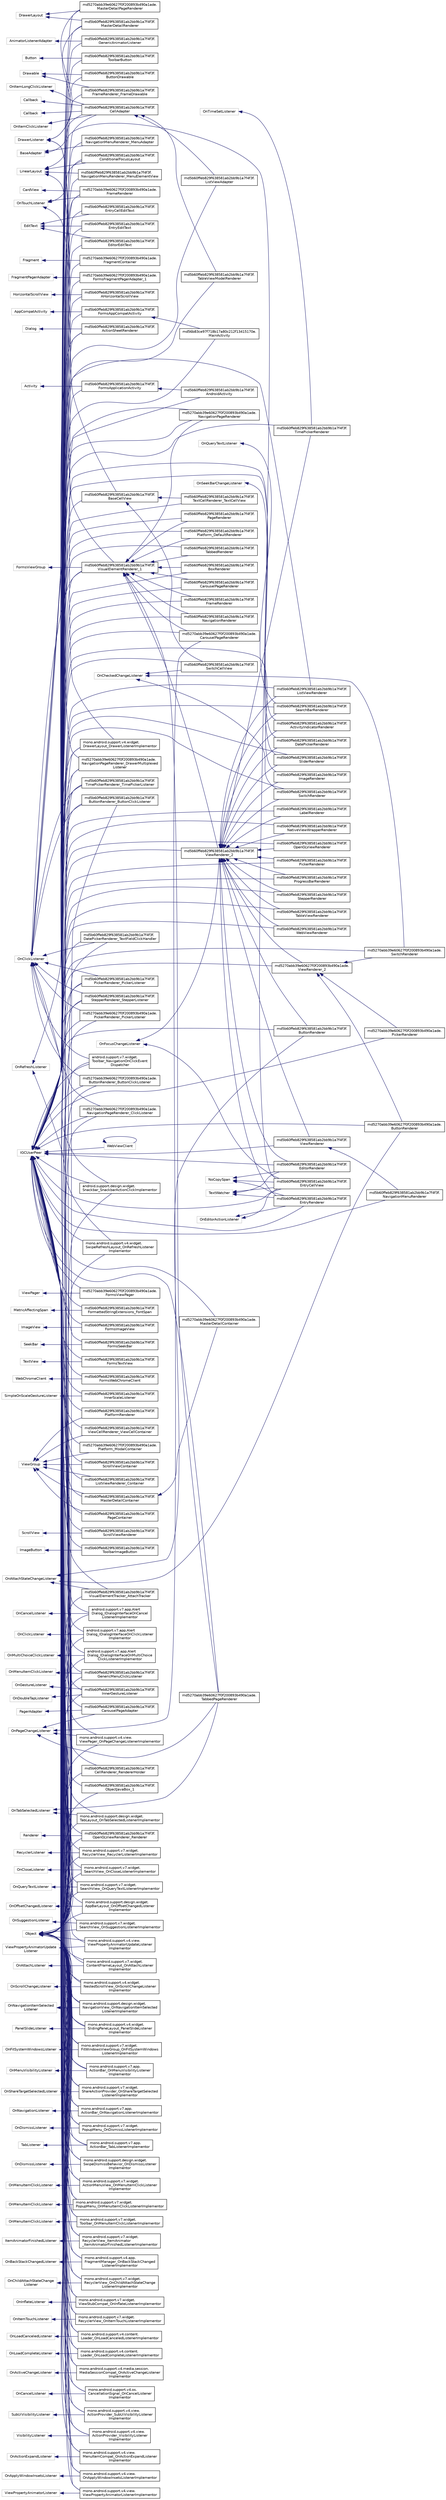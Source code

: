 digraph "Graphical Class Hierarchy"
{
  edge [fontname="Helvetica",fontsize="10",labelfontname="Helvetica",labelfontsize="10"];
  node [fontname="Helvetica",fontsize="10",shape=record];
  rankdir="LR";
  Node297 [label="Activity",height=0.2,width=0.4,color="grey75", fillcolor="white", style="filled"];
  Node297 -> Node246 [dir="back",color="midnightblue",fontsize="10",style="solid",fontname="Helvetica"];
  Node246 [label="md5b60ffeb829f638581ab2bb9b1a7f4f3f.\lFormsApplicationActivity",height=0.2,width=0.4,color="black", fillcolor="white", style="filled",URL="$classmd5b60ffeb829f638581ab2bb9b1a7f4f3f_1_1_forms_application_activity.html"];
  Node246 -> Node240 [dir="back",color="midnightblue",fontsize="10",style="solid",fontname="Helvetica"];
  Node240 [label="md5b60ffeb829f638581ab2bb9b1a7f4f3f.\lAndroidActivity",height=0.2,width=0.4,color="black", fillcolor="white", style="filled",URL="$classmd5b60ffeb829f638581ab2bb9b1a7f4f3f_1_1_android_activity.html"];
  Node295 [label="AnimatorListenerAdapter",height=0.2,width=0.4,color="grey75", fillcolor="white", style="filled"];
  Node295 -> Node248 [dir="back",color="midnightblue",fontsize="10",style="solid",fontname="Helvetica"];
  Node248 [label="md5b60ffeb829f638581ab2bb9b1a7f4f3f.\lGenericAnimatorListener",height=0.2,width=0.4,color="black", fillcolor="white", style="filled",URL="$classmd5b60ffeb829f638581ab2bb9b1a7f4f3f_1_1_generic_animator_listener.html"];
  Node292 [label="AppCompatActivity",height=0.2,width=0.4,color="grey75", fillcolor="white", style="filled"];
  Node292 -> Node245 [dir="back",color="midnightblue",fontsize="10",style="solid",fontname="Helvetica"];
  Node245 [label="md5b60ffeb829f638581ab2bb9b1a7f4f3f.\lFormsAppCompatActivity",height=0.2,width=0.4,color="black", fillcolor="white", style="filled",URL="$classmd5b60ffeb829f638581ab2bb9b1a7f4f3f_1_1_forms_app_compat_activity.html"];
  Node245 -> Node238 [dir="back",color="midnightblue",fontsize="10",style="solid",fontname="Helvetica"];
  Node238 [label="md56b83ce97f718b17a80c212f13415170e.\lMainActivity",height=0.2,width=0.4,color="black", fillcolor="white", style="filled",URL="$classmd56b83ce97f718b17a80c212f13415170e_1_1_main_activity.html"];
  Node285 [label="BaseAdapter",height=0.2,width=0.4,color="grey75", fillcolor="white", style="filled"];
  Node285 -> Node157 [dir="back",color="midnightblue",fontsize="10",style="solid",fontname="Helvetica"];
  Node157 [label="md5b60ffeb829f638581ab2bb9b1a7f4f3f.\lCellAdapter",height=0.2,width=0.4,color="black", fillcolor="white", style="filled",URL="$classmd5b60ffeb829f638581ab2bb9b1a7f4f3f_1_1_cell_adapter.html"];
  Node157 -> Node158 [dir="back",color="midnightblue",fontsize="10",style="solid",fontname="Helvetica"];
  Node158 [label="md5b60ffeb829f638581ab2bb9b1a7f4f3f.\lListViewAdapter",height=0.2,width=0.4,color="black", fillcolor="white", style="filled",URL="$classmd5b60ffeb829f638581ab2bb9b1a7f4f3f_1_1_list_view_adapter.html"];
  Node157 -> Node159 [dir="back",color="midnightblue",fontsize="10",style="solid",fontname="Helvetica"];
  Node159 [label="md5b60ffeb829f638581ab2bb9b1a7f4f3f.\lTableViewModelRenderer",height=0.2,width=0.4,color="black", fillcolor="white", style="filled",URL="$classmd5b60ffeb829f638581ab2bb9b1a7f4f3f_1_1_table_view_model_renderer.html"];
  Node285 -> Node250 [dir="back",color="midnightblue",fontsize="10",style="solid",fontname="Helvetica"];
  Node250 [label="md5b60ffeb829f638581ab2bb9b1a7f4f3f.\lNavigationMenuRenderer_MenuAdapter",height=0.2,width=0.4,color="black", fillcolor="white", style="filled",URL="$classmd5b60ffeb829f638581ab2bb9b1a7f4f3f_1_1_navigation_menu_renderer___menu_adapter.html"];
  Node281 [label="Button",height=0.2,width=0.4,color="grey75", fillcolor="white", style="filled"];
  Node281 -> Node251 [dir="back",color="midnightblue",fontsize="10",style="solid",fontname="Helvetica"];
  Node251 [label="md5b60ffeb829f638581ab2bb9b1a7f4f3f.\lToolbarButton",height=0.2,width=0.4,color="black", fillcolor="white", style="filled",URL="$classmd5b60ffeb829f638581ab2bb9b1a7f4f3f_1_1_toolbar_button.html"];
  Node280 [label="Callback",height=0.2,width=0.4,color="grey75", fillcolor="white", style="filled"];
  Node280 -> Node157 [dir="back",color="midnightblue",fontsize="10",style="solid",fontname="Helvetica"];
  Node279 [label="Callback",height=0.2,width=0.4,color="grey75", fillcolor="white", style="filled"];
  Node279 -> Node157 [dir="back",color="midnightblue",fontsize="10",style="solid",fontname="Helvetica"];
  Node278 [label="CardView",height=0.2,width=0.4,color="grey75", fillcolor="white", style="filled"];
  Node278 -> Node78 [dir="back",color="midnightblue",fontsize="10",style="solid",fontname="Helvetica"];
  Node78 [label="md5270abb39e60627f0f200893b490a1ade.\lFrameRenderer",height=0.2,width=0.4,color="black", fillcolor="white", style="filled",URL="$classmd5270abb39e60627f0f200893b490a1ade_1_1_frame_renderer.html"];
  Node270 [label="Dialog",height=0.2,width=0.4,color="grey75", fillcolor="white", style="filled"];
  Node270 -> Node182 [dir="back",color="midnightblue",fontsize="10",style="solid",fontname="Helvetica"];
  Node182 [label="md5b60ffeb829f638581ab2bb9b1a7f4f3f.\lActionSheetRenderer",height=0.2,width=0.4,color="black", fillcolor="white", style="filled",URL="$classmd5b60ffeb829f638581ab2bb9b1a7f4f3f_1_1_action_sheet_renderer.html"];
  Node267 [label="Drawable",height=0.2,width=0.4,color="grey75", fillcolor="white", style="filled"];
  Node267 -> Node241 [dir="back",color="midnightblue",fontsize="10",style="solid",fontname="Helvetica"];
  Node241 [label="md5b60ffeb829f638581ab2bb9b1a7f4f3f.\lButtonDrawable",height=0.2,width=0.4,color="black", fillcolor="white", style="filled",URL="$classmd5b60ffeb829f638581ab2bb9b1a7f4f3f_1_1_button_drawable.html"];
  Node267 -> Node247 [dir="back",color="midnightblue",fontsize="10",style="solid",fontname="Helvetica"];
  Node247 [label="md5b60ffeb829f638581ab2bb9b1a7f4f3f.\lFrameRenderer_FrameDrawable",height=0.2,width=0.4,color="black", fillcolor="white", style="filled",URL="$classmd5b60ffeb829f638581ab2bb9b1a7f4f3f_1_1_frame_renderer___frame_drawable.html"];
  Node266 [label="DrawerLayout",height=0.2,width=0.4,color="grey75", fillcolor="white", style="filled"];
  Node266 -> Node237 [dir="back",color="midnightblue",fontsize="10",style="solid",fontname="Helvetica"];
  Node237 [label="md5270abb39e60627f0f200893b490a1ade.\lMasterDetailPageRenderer",height=0.2,width=0.4,color="black", fillcolor="white", style="filled",URL="$classmd5270abb39e60627f0f200893b490a1ade_1_1_master_detail_page_renderer.html"];
  Node266 -> Node249 [dir="back",color="midnightblue",fontsize="10",style="solid",fontname="Helvetica"];
  Node249 [label="md5b60ffeb829f638581ab2bb9b1a7f4f3f.\lMasterDetailRenderer",height=0.2,width=0.4,color="black", fillcolor="white", style="filled",URL="$classmd5b60ffeb829f638581ab2bb9b1a7f4f3f_1_1_master_detail_renderer.html"];
  Node265 [label="DrawerListener",height=0.2,width=0.4,color="grey75", fillcolor="white", style="filled"];
  Node265 -> Node237 [dir="back",color="midnightblue",fontsize="10",style="solid",fontname="Helvetica"];
  Node265 -> Node211 [dir="back",color="midnightblue",fontsize="10",style="solid",fontname="Helvetica"];
  Node211 [label="md5270abb39e60627f0f200893b490a1ade.\lNavigationPageRenderer_DrawerMultiplexed\lListener",height=0.2,width=0.4,color="black", fillcolor="white", style="filled",URL="$classmd5270abb39e60627f0f200893b490a1ade_1_1_navigation_page_renderer___drawer_multiplexed_listener.html"];
  Node265 -> Node249 [dir="back",color="midnightblue",fontsize="10",style="solid",fontname="Helvetica"];
  Node265 -> Node214 [dir="back",color="midnightblue",fontsize="10",style="solid",fontname="Helvetica"];
  Node214 [label="mono.android.support.v4.widget.\lDrawerLayout_DrawerListenerImplementor",height=0.2,width=0.4,color="black", fillcolor="white", style="filled",URL="$classmono_1_1android_1_1support_1_1v4_1_1widget_1_1_drawer_layout___drawer_listener_implementor.html"];
  Node262 [label="EditText",height=0.2,width=0.4,color="grey75", fillcolor="white", style="filled"];
  Node262 -> Node242 [dir="back",color="midnightblue",fontsize="10",style="solid",fontname="Helvetica"];
  Node242 [label="md5b60ffeb829f638581ab2bb9b1a7f4f3f.\lEditorEditText",height=0.2,width=0.4,color="black", fillcolor="white", style="filled",URL="$classmd5b60ffeb829f638581ab2bb9b1a7f4f3f_1_1_editor_edit_text.html"];
  Node262 -> Node243 [dir="back",color="midnightblue",fontsize="10",style="solid",fontname="Helvetica"];
  Node243 [label="md5b60ffeb829f638581ab2bb9b1a7f4f3f.\lEntryCellEditText",height=0.2,width=0.4,color="black", fillcolor="white", style="filled",URL="$classmd5b60ffeb829f638581ab2bb9b1a7f4f3f_1_1_entry_cell_edit_text.html"];
  Node262 -> Node244 [dir="back",color="midnightblue",fontsize="10",style="solid",fontname="Helvetica"];
  Node244 [label="md5b60ffeb829f638581ab2bb9b1a7f4f3f.\lEntryEditText",height=0.2,width=0.4,color="black", fillcolor="white", style="filled",URL="$classmd5b60ffeb829f638581ab2bb9b1a7f4f3f_1_1_entry_edit_text.html"];
  Node256 [label="FormsViewGroup",height=0.2,width=0.4,color="grey75", fillcolor="white", style="filled"];
  Node256 -> Node80 [dir="back",color="midnightblue",fontsize="10",style="solid",fontname="Helvetica"];
  Node80 [label="md5b60ffeb829f638581ab2bb9b1a7f4f3f.\lVisualElementRenderer_1",height=0.2,width=0.4,color="black", fillcolor="white", style="filled",URL="$classmd5b60ffeb829f638581ab2bb9b1a7f4f3f_1_1_visual_element_renderer__1.html"];
  Node80 -> Node81 [dir="back",color="midnightblue",fontsize="10",style="solid",fontname="Helvetica"];
  Node81 [label="md5270abb39e60627f0f200893b490a1ade.\lCarouselPageRenderer",height=0.2,width=0.4,color="black", fillcolor="white", style="filled",URL="$classmd5270abb39e60627f0f200893b490a1ade_1_1_carousel_page_renderer.html"];
  Node80 -> Node82 [dir="back",color="midnightblue",fontsize="10",style="solid",fontname="Helvetica"];
  Node82 [label="md5270abb39e60627f0f200893b490a1ade.\lNavigationPageRenderer",height=0.2,width=0.4,color="black", fillcolor="white", style="filled",URL="$classmd5270abb39e60627f0f200893b490a1ade_1_1_navigation_page_renderer.html"];
  Node80 -> Node83 [dir="back",color="midnightblue",fontsize="10",style="solid",fontname="Helvetica"];
  Node83 [label="md5270abb39e60627f0f200893b490a1ade.\lTabbedPageRenderer",height=0.2,width=0.4,color="black", fillcolor="white", style="filled",URL="$classmd5270abb39e60627f0f200893b490a1ade_1_1_tabbed_page_renderer.html"];
  Node80 -> Node84 [dir="back",color="midnightblue",fontsize="10",style="solid",fontname="Helvetica"];
  Node84 [label="md5b60ffeb829f638581ab2bb9b1a7f4f3f.\lBoxRenderer",height=0.2,width=0.4,color="black", fillcolor="white", style="filled",URL="$classmd5b60ffeb829f638581ab2bb9b1a7f4f3f_1_1_box_renderer.html"];
  Node80 -> Node85 [dir="back",color="midnightblue",fontsize="10",style="solid",fontname="Helvetica"];
  Node85 [label="md5b60ffeb829f638581ab2bb9b1a7f4f3f.\lCarouselPageRenderer",height=0.2,width=0.4,color="black", fillcolor="white", style="filled",URL="$classmd5b60ffeb829f638581ab2bb9b1a7f4f3f_1_1_carousel_page_renderer.html"];
  Node80 -> Node86 [dir="back",color="midnightblue",fontsize="10",style="solid",fontname="Helvetica"];
  Node86 [label="md5b60ffeb829f638581ab2bb9b1a7f4f3f.\lFrameRenderer",height=0.2,width=0.4,color="black", fillcolor="white", style="filled",URL="$classmd5b60ffeb829f638581ab2bb9b1a7f4f3f_1_1_frame_renderer.html"];
  Node80 -> Node87 [dir="back",color="midnightblue",fontsize="10",style="solid",fontname="Helvetica"];
  Node87 [label="md5b60ffeb829f638581ab2bb9b1a7f4f3f.\lNavigationRenderer",height=0.2,width=0.4,color="black", fillcolor="white", style="filled",URL="$classmd5b60ffeb829f638581ab2bb9b1a7f4f3f_1_1_navigation_renderer.html"];
  Node80 -> Node88 [dir="back",color="midnightblue",fontsize="10",style="solid",fontname="Helvetica"];
  Node88 [label="md5b60ffeb829f638581ab2bb9b1a7f4f3f.\lPageRenderer",height=0.2,width=0.4,color="black", fillcolor="white", style="filled",URL="$classmd5b60ffeb829f638581ab2bb9b1a7f4f3f_1_1_page_renderer.html"];
  Node80 -> Node89 [dir="back",color="midnightblue",fontsize="10",style="solid",fontname="Helvetica"];
  Node89 [label="md5b60ffeb829f638581ab2bb9b1a7f4f3f.\lPlatform_DefaultRenderer",height=0.2,width=0.4,color="black", fillcolor="white", style="filled",URL="$classmd5b60ffeb829f638581ab2bb9b1a7f4f3f_1_1_platform___default_renderer.html"];
  Node80 -> Node90 [dir="back",color="midnightblue",fontsize="10",style="solid",fontname="Helvetica"];
  Node90 [label="md5b60ffeb829f638581ab2bb9b1a7f4f3f.\lTabbedRenderer",height=0.2,width=0.4,color="black", fillcolor="white", style="filled",URL="$classmd5b60ffeb829f638581ab2bb9b1a7f4f3f_1_1_tabbed_renderer.html"];
  Node80 -> Node91 [dir="back",color="midnightblue",fontsize="10",style="solid",fontname="Helvetica"];
  Node91 [label="md5b60ffeb829f638581ab2bb9b1a7f4f3f.\lViewRenderer_2",height=0.2,width=0.4,color="black", fillcolor="white", style="filled",URL="$classmd5b60ffeb829f638581ab2bb9b1a7f4f3f_1_1_view_renderer__2.html"];
  Node91 -> Node92 [dir="back",color="midnightblue",fontsize="10",style="solid",fontname="Helvetica"];
  Node92 [label="md5270abb39e60627f0f200893b490a1ade.\lViewRenderer_2",height=0.2,width=0.4,color="black", fillcolor="white", style="filled",URL="$classmd5270abb39e60627f0f200893b490a1ade_1_1_view_renderer__2.html"];
  Node92 -> Node93 [dir="back",color="midnightblue",fontsize="10",style="solid",fontname="Helvetica"];
  Node93 [label="md5270abb39e60627f0f200893b490a1ade.\lButtonRenderer",height=0.2,width=0.4,color="black", fillcolor="white", style="filled",URL="$classmd5270abb39e60627f0f200893b490a1ade_1_1_button_renderer.html"];
  Node92 -> Node94 [dir="back",color="midnightblue",fontsize="10",style="solid",fontname="Helvetica"];
  Node94 [label="md5270abb39e60627f0f200893b490a1ade.\lPickerRenderer",height=0.2,width=0.4,color="black", fillcolor="white", style="filled",URL="$classmd5270abb39e60627f0f200893b490a1ade_1_1_picker_renderer.html"];
  Node92 -> Node95 [dir="back",color="midnightblue",fontsize="10",style="solid",fontname="Helvetica"];
  Node95 [label="md5270abb39e60627f0f200893b490a1ade.\lSwitchRenderer",height=0.2,width=0.4,color="black", fillcolor="white", style="filled",URL="$classmd5270abb39e60627f0f200893b490a1ade_1_1_switch_renderer.html"];
  Node91 -> Node96 [dir="back",color="midnightblue",fontsize="10",style="solid",fontname="Helvetica"];
  Node96 [label="md5b60ffeb829f638581ab2bb9b1a7f4f3f.\lActivityIndicatorRenderer",height=0.2,width=0.4,color="black", fillcolor="white", style="filled",URL="$classmd5b60ffeb829f638581ab2bb9b1a7f4f3f_1_1_activity_indicator_renderer.html"];
  Node91 -> Node97 [dir="back",color="midnightblue",fontsize="10",style="solid",fontname="Helvetica"];
  Node97 [label="md5b60ffeb829f638581ab2bb9b1a7f4f3f.\lButtonRenderer",height=0.2,width=0.4,color="black", fillcolor="white", style="filled",URL="$classmd5b60ffeb829f638581ab2bb9b1a7f4f3f_1_1_button_renderer.html"];
  Node91 -> Node98 [dir="back",color="midnightblue",fontsize="10",style="solid",fontname="Helvetica"];
  Node98 [label="md5b60ffeb829f638581ab2bb9b1a7f4f3f.\lDatePickerRenderer",height=0.2,width=0.4,color="black", fillcolor="white", style="filled",URL="$classmd5b60ffeb829f638581ab2bb9b1a7f4f3f_1_1_date_picker_renderer.html"];
  Node91 -> Node32 [dir="back",color="midnightblue",fontsize="10",style="solid",fontname="Helvetica"];
  Node32 [label="md5b60ffeb829f638581ab2bb9b1a7f4f3f.\lEditorRenderer",height=0.2,width=0.4,color="black", fillcolor="white", style="filled",URL="$classmd5b60ffeb829f638581ab2bb9b1a7f4f3f_1_1_editor_renderer.html"];
  Node91 -> Node34 [dir="back",color="midnightblue",fontsize="10",style="solid",fontname="Helvetica"];
  Node34 [label="md5b60ffeb829f638581ab2bb9b1a7f4f3f.\lEntryRenderer",height=0.2,width=0.4,color="black", fillcolor="white", style="filled",URL="$classmd5b60ffeb829f638581ab2bb9b1a7f4f3f_1_1_entry_renderer.html"];
  Node91 -> Node99 [dir="back",color="midnightblue",fontsize="10",style="solid",fontname="Helvetica"];
  Node99 [label="md5b60ffeb829f638581ab2bb9b1a7f4f3f.\lImageRenderer",height=0.2,width=0.4,color="black", fillcolor="white", style="filled",URL="$classmd5b60ffeb829f638581ab2bb9b1a7f4f3f_1_1_image_renderer.html"];
  Node91 -> Node100 [dir="back",color="midnightblue",fontsize="10",style="solid",fontname="Helvetica"];
  Node100 [label="md5b60ffeb829f638581ab2bb9b1a7f4f3f.\lLabelRenderer",height=0.2,width=0.4,color="black", fillcolor="white", style="filled",URL="$classmd5b60ffeb829f638581ab2bb9b1a7f4f3f_1_1_label_renderer.html"];
  Node91 -> Node101 [dir="back",color="midnightblue",fontsize="10",style="solid",fontname="Helvetica"];
  Node101 [label="md5b60ffeb829f638581ab2bb9b1a7f4f3f.\lListViewRenderer",height=0.2,width=0.4,color="black", fillcolor="white", style="filled",URL="$classmd5b60ffeb829f638581ab2bb9b1a7f4f3f_1_1_list_view_renderer.html"];
  Node91 -> Node102 [dir="back",color="midnightblue",fontsize="10",style="solid",fontname="Helvetica"];
  Node102 [label="md5b60ffeb829f638581ab2bb9b1a7f4f3f.\lNativeViewWrapperRenderer",height=0.2,width=0.4,color="black", fillcolor="white", style="filled",URL="$classmd5b60ffeb829f638581ab2bb9b1a7f4f3f_1_1_native_view_wrapper_renderer.html"];
  Node91 -> Node103 [dir="back",color="midnightblue",fontsize="10",style="solid",fontname="Helvetica"];
  Node103 [label="md5b60ffeb829f638581ab2bb9b1a7f4f3f.\lOpenGLViewRenderer",height=0.2,width=0.4,color="black", fillcolor="white", style="filled",URL="$classmd5b60ffeb829f638581ab2bb9b1a7f4f3f_1_1_open_g_l_view_renderer.html"];
  Node91 -> Node104 [dir="back",color="midnightblue",fontsize="10",style="solid",fontname="Helvetica"];
  Node104 [label="md5b60ffeb829f638581ab2bb9b1a7f4f3f.\lPickerRenderer",height=0.2,width=0.4,color="black", fillcolor="white", style="filled",URL="$classmd5b60ffeb829f638581ab2bb9b1a7f4f3f_1_1_picker_renderer.html"];
  Node91 -> Node105 [dir="back",color="midnightblue",fontsize="10",style="solid",fontname="Helvetica"];
  Node105 [label="md5b60ffeb829f638581ab2bb9b1a7f4f3f.\lProgressBarRenderer",height=0.2,width=0.4,color="black", fillcolor="white", style="filled",URL="$classmd5b60ffeb829f638581ab2bb9b1a7f4f3f_1_1_progress_bar_renderer.html"];
  Node91 -> Node106 [dir="back",color="midnightblue",fontsize="10",style="solid",fontname="Helvetica"];
  Node106 [label="md5b60ffeb829f638581ab2bb9b1a7f4f3f.\lSearchBarRenderer",height=0.2,width=0.4,color="black", fillcolor="white", style="filled",URL="$classmd5b60ffeb829f638581ab2bb9b1a7f4f3f_1_1_search_bar_renderer.html"];
  Node91 -> Node107 [dir="back",color="midnightblue",fontsize="10",style="solid",fontname="Helvetica"];
  Node107 [label="md5b60ffeb829f638581ab2bb9b1a7f4f3f.\lSliderRenderer",height=0.2,width=0.4,color="black", fillcolor="white", style="filled",URL="$classmd5b60ffeb829f638581ab2bb9b1a7f4f3f_1_1_slider_renderer.html"];
  Node91 -> Node108 [dir="back",color="midnightblue",fontsize="10",style="solid",fontname="Helvetica"];
  Node108 [label="md5b60ffeb829f638581ab2bb9b1a7f4f3f.\lStepperRenderer",height=0.2,width=0.4,color="black", fillcolor="white", style="filled",URL="$classmd5b60ffeb829f638581ab2bb9b1a7f4f3f_1_1_stepper_renderer.html"];
  Node91 -> Node109 [dir="back",color="midnightblue",fontsize="10",style="solid",fontname="Helvetica"];
  Node109 [label="md5b60ffeb829f638581ab2bb9b1a7f4f3f.\lSwitchRenderer",height=0.2,width=0.4,color="black", fillcolor="white", style="filled",URL="$classmd5b60ffeb829f638581ab2bb9b1a7f4f3f_1_1_switch_renderer.html"];
  Node91 -> Node110 [dir="back",color="midnightblue",fontsize="10",style="solid",fontname="Helvetica"];
  Node110 [label="md5b60ffeb829f638581ab2bb9b1a7f4f3f.\lTableViewRenderer",height=0.2,width=0.4,color="black", fillcolor="white", style="filled",URL="$classmd5b60ffeb829f638581ab2bb9b1a7f4f3f_1_1_table_view_renderer.html"];
  Node91 -> Node111 [dir="back",color="midnightblue",fontsize="10",style="solid",fontname="Helvetica"];
  Node111 [label="md5b60ffeb829f638581ab2bb9b1a7f4f3f.\lTimePickerRenderer",height=0.2,width=0.4,color="black", fillcolor="white", style="filled",URL="$classmd5b60ffeb829f638581ab2bb9b1a7f4f3f_1_1_time_picker_renderer.html"];
  Node91 -> Node112 [dir="back",color="midnightblue",fontsize="10",style="solid",fontname="Helvetica"];
  Node112 [label="md5b60ffeb829f638581ab2bb9b1a7f4f3f.\lViewRenderer",height=0.2,width=0.4,color="black", fillcolor="white", style="filled",URL="$classmd5b60ffeb829f638581ab2bb9b1a7f4f3f_1_1_view_renderer.html"];
  Node112 -> Node113 [dir="back",color="midnightblue",fontsize="10",style="solid",fontname="Helvetica"];
  Node113 [label="md5b60ffeb829f638581ab2bb9b1a7f4f3f.\lNavigationMenuRenderer",height=0.2,width=0.4,color="black", fillcolor="white", style="filled",URL="$classmd5b60ffeb829f638581ab2bb9b1a7f4f3f_1_1_navigation_menu_renderer.html"];
  Node91 -> Node114 [dir="back",color="midnightblue",fontsize="10",style="solid",fontname="Helvetica"];
  Node114 [label="md5b60ffeb829f638581ab2bb9b1a7f4f3f.\lWebViewRenderer",height=0.2,width=0.4,color="black", fillcolor="white", style="filled",URL="$classmd5b60ffeb829f638581ab2bb9b1a7f4f3f_1_1_web_view_renderer.html"];
  Node255 [label="Fragment",height=0.2,width=0.4,color="grey75", fillcolor="white", style="filled"];
  Node255 -> Node236 [dir="back",color="midnightblue",fontsize="10",style="solid",fontname="Helvetica"];
  Node236 [label="md5270abb39e60627f0f200893b490a1ade.\lFragmentContainer",height=0.2,width=0.4,color="black", fillcolor="white", style="filled",URL="$classmd5270abb39e60627f0f200893b490a1ade_1_1_fragment_container.html"];
  Node254 [label="FragmentPagerAdapter",height=0.2,width=0.4,color="grey75", fillcolor="white", style="filled"];
  Node254 -> Node235 [dir="back",color="midnightblue",fontsize="10",style="solid",fontname="Helvetica"];
  Node235 [label="md5270abb39e60627f0f200893b490a1ade.\lFormsFragmentPagerAdapter_1",height=0.2,width=0.4,color="black", fillcolor="white", style="filled",URL="$classmd5270abb39e60627f0f200893b490a1ade_1_1_forms_fragment_pager_adapter__1.html"];
  Node253 [label="HorizontalScrollView",height=0.2,width=0.4,color="grey75", fillcolor="white", style="filled"];
  Node253 -> Node239 [dir="back",color="midnightblue",fontsize="10",style="solid",fontname="Helvetica"];
  Node239 [label="md5b60ffeb829f638581ab2bb9b1a7f4f3f.\lAHorizontalScrollView",height=0.2,width=0.4,color="black", fillcolor="white", style="filled",URL="$classmd5b60ffeb829f638581ab2bb9b1a7f4f3f_1_1_a_horizontal_scroll_view.html"];
  Node234 [label="IGCUserPeer",height=0.2,width=0.4,color="grey75", fillcolor="white", style="filled"];
  Node234 -> Node177 [dir="back",color="midnightblue",fontsize="10",style="solid",fontname="Helvetica"];
  Node177 [label="android.support.design.widget.\lSnackbar_SnackbarActionClickImplementor",height=0.2,width=0.4,color="black", fillcolor="white", style="filled",URL="$classandroid_1_1support_1_1design_1_1widget_1_1_snackbar___snackbar_action_click_implementor.html"];
  Node234 -> Node197 [dir="back",color="midnightblue",fontsize="10",style="solid",fontname="Helvetica"];
  Node197 [label="android.support.v7.app.Alert\lDialog_IDialogInterfaceOnCancel\lListenerImplementor",height=0.2,width=0.4,color="black", fillcolor="white", style="filled",URL="$classandroid_1_1support_1_1v7_1_1app_1_1_alert_dialog___i_dialog_interface_on_cancel_listener_implementor.html"];
  Node234 -> Node189 [dir="back",color="midnightblue",fontsize="10",style="solid",fontname="Helvetica"];
  Node189 [label="android.support.v7.app.Alert\lDialog_IDialogInterfaceOnClickListener\lImplementor",height=0.2,width=0.4,color="black", fillcolor="white", style="filled",URL="$classandroid_1_1support_1_1v7_1_1app_1_1_alert_dialog___i_dialog_interface_on_click_listener_implementor.html"];
  Node234 -> Node139 [dir="back",color="midnightblue",fontsize="10",style="solid",fontname="Helvetica"];
  Node139 [label="android.support.v7.app.Alert\lDialog_IDialogInterfaceOnMultiChoice\lClickListenerImplementor",height=0.2,width=0.4,color="black", fillcolor="white", style="filled",URL="$classandroid_1_1support_1_1v7_1_1app_1_1_alert_dialog___i_dialog_interface_on_multi_choice_click_listener_implementor.html"];
  Node234 -> Node178 [dir="back",color="midnightblue",fontsize="10",style="solid",fontname="Helvetica"];
  Node178 [label="android.support.v7.widget.\lToolbar_NavigationOnClickEvent\lDispatcher",height=0.2,width=0.4,color="black", fillcolor="white", style="filled",URL="$classandroid_1_1support_1_1v7_1_1widget_1_1_toolbar___navigation_on_click_event_dispatcher.html"];
  Node234 -> Node93 [dir="back",color="midnightblue",fontsize="10",style="solid",fontname="Helvetica"];
  Node234 -> Node179 [dir="back",color="midnightblue",fontsize="10",style="solid",fontname="Helvetica"];
  Node179 [label="md5270abb39e60627f0f200893b490a1ade.\lButtonRenderer_ButtonClickListener",height=0.2,width=0.4,color="black", fillcolor="white", style="filled",URL="$classmd5270abb39e60627f0f200893b490a1ade_1_1_button_renderer___button_click_listener.html"];
  Node234 -> Node81 [dir="back",color="midnightblue",fontsize="10",style="solid",fontname="Helvetica"];
  Node234 -> Node235 [dir="back",color="midnightblue",fontsize="10",style="solid",fontname="Helvetica"];
  Node234 -> Node11 [dir="back",color="midnightblue",fontsize="10",style="solid",fontname="Helvetica"];
  Node11 [label="md5270abb39e60627f0f200893b490a1ade.\lFormsViewPager",height=0.2,width=0.4,color="black", fillcolor="white", style="filled",URL="$classmd5270abb39e60627f0f200893b490a1ade_1_1_forms_view_pager.html"];
  Node234 -> Node236 [dir="back",color="midnightblue",fontsize="10",style="solid",fontname="Helvetica"];
  Node234 -> Node78 [dir="back",color="midnightblue",fontsize="10",style="solid",fontname="Helvetica"];
  Node234 -> Node16 [dir="back",color="midnightblue",fontsize="10",style="solid",fontname="Helvetica"];
  Node16 [label="md5270abb39e60627f0f200893b490a1ade.\lMasterDetailContainer",height=0.2,width=0.4,color="black", fillcolor="white", style="filled",URL="$classmd5270abb39e60627f0f200893b490a1ade_1_1_master_detail_container.html"];
  Node234 -> Node237 [dir="back",color="midnightblue",fontsize="10",style="solid",fontname="Helvetica"];
  Node234 -> Node82 [dir="back",color="midnightblue",fontsize="10",style="solid",fontname="Helvetica"];
  Node234 -> Node180 [dir="back",color="midnightblue",fontsize="10",style="solid",fontname="Helvetica"];
  Node180 [label="md5270abb39e60627f0f200893b490a1ade.\lNavigationPageRenderer_ClickListener",height=0.2,width=0.4,color="black", fillcolor="white", style="filled",URL="$classmd5270abb39e60627f0f200893b490a1ade_1_1_navigation_page_renderer___click_listener.html"];
  Node234 -> Node211 [dir="back",color="midnightblue",fontsize="10",style="solid",fontname="Helvetica"];
  Node234 -> Node94 [dir="back",color="midnightblue",fontsize="10",style="solid",fontname="Helvetica"];
  Node234 -> Node181 [dir="back",color="midnightblue",fontsize="10",style="solid",fontname="Helvetica"];
  Node181 [label="md5270abb39e60627f0f200893b490a1ade.\lPickerRenderer_PickerListener",height=0.2,width=0.4,color="black", fillcolor="white", style="filled",URL="$classmd5270abb39e60627f0f200893b490a1ade_1_1_picker_renderer___picker_listener.html"];
  Node234 -> Node13 [dir="back",color="midnightblue",fontsize="10",style="solid",fontname="Helvetica"];
  Node13 [label="md5270abb39e60627f0f200893b490a1ade.\lPlatform_ModalContainer",height=0.2,width=0.4,color="black", fillcolor="white", style="filled",URL="$classmd5270abb39e60627f0f200893b490a1ade_1_1_platform___modal_container.html"];
  Node234 -> Node95 [dir="back",color="midnightblue",fontsize="10",style="solid",fontname="Helvetica"];
  Node234 -> Node83 [dir="back",color="midnightblue",fontsize="10",style="solid",fontname="Helvetica"];
  Node234 -> Node92 [dir="back",color="midnightblue",fontsize="10",style="solid",fontname="Helvetica"];
  Node234 -> Node238 [dir="back",color="midnightblue",fontsize="10",style="solid",fontname="Helvetica"];
  Node234 -> Node182 [dir="back",color="midnightblue",fontsize="10",style="solid",fontname="Helvetica"];
  Node234 -> Node96 [dir="back",color="midnightblue",fontsize="10",style="solid",fontname="Helvetica"];
  Node234 -> Node239 [dir="back",color="midnightblue",fontsize="10",style="solid",fontname="Helvetica"];
  Node234 -> Node240 [dir="back",color="midnightblue",fontsize="10",style="solid",fontname="Helvetica"];
  Node234 -> Node223 [dir="back",color="midnightblue",fontsize="10",style="solid",fontname="Helvetica"];
  Node223 [label="md5b60ffeb829f638581ab2bb9b1a7f4f3f.\lBaseCellView",height=0.2,width=0.4,color="black", fillcolor="white", style="filled",URL="$classmd5b60ffeb829f638581ab2bb9b1a7f4f3f_1_1_base_cell_view.html"];
  Node223 -> Node193 [dir="back",color="midnightblue",fontsize="10",style="solid",fontname="Helvetica"];
  Node193 [label="md5b60ffeb829f638581ab2bb9b1a7f4f3f.\lSwitchCellView",height=0.2,width=0.4,color="black", fillcolor="white", style="filled",URL="$classmd5b60ffeb829f638581ab2bb9b1a7f4f3f_1_1_switch_cell_view.html"];
  Node223 -> Node224 [dir="back",color="midnightblue",fontsize="10",style="solid",fontname="Helvetica"];
  Node224 [label="md5b60ffeb829f638581ab2bb9b1a7f4f3f.\lTextCellRenderer_TextCellView",height=0.2,width=0.4,color="black", fillcolor="white", style="filled",URL="$classmd5b60ffeb829f638581ab2bb9b1a7f4f3f_1_1_text_cell_renderer___text_cell_view.html"];
  Node234 -> Node84 [dir="back",color="midnightblue",fontsize="10",style="solid",fontname="Helvetica"];
  Node234 -> Node241 [dir="back",color="midnightblue",fontsize="10",style="solid",fontname="Helvetica"];
  Node234 -> Node97 [dir="back",color="midnightblue",fontsize="10",style="solid",fontname="Helvetica"];
  Node234 -> Node183 [dir="back",color="midnightblue",fontsize="10",style="solid",fontname="Helvetica"];
  Node183 [label="md5b60ffeb829f638581ab2bb9b1a7f4f3f.\lButtonRenderer_ButtonClickListener",height=0.2,width=0.4,color="black", fillcolor="white", style="filled",URL="$classmd5b60ffeb829f638581ab2bb9b1a7f4f3f_1_1_button_renderer___button_click_listener.html"];
  Node234 -> Node76 [dir="back",color="midnightblue",fontsize="10",style="solid",fontname="Helvetica"];
  Node76 [label="md5b60ffeb829f638581ab2bb9b1a7f4f3f.\lCarouselPageAdapter",height=0.2,width=0.4,color="black", fillcolor="white", style="filled",URL="$classmd5b60ffeb829f638581ab2bb9b1a7f4f3f_1_1_carousel_page_adapter.html"];
  Node234 -> Node85 [dir="back",color="midnightblue",fontsize="10",style="solid",fontname="Helvetica"];
  Node234 -> Node157 [dir="back",color="midnightblue",fontsize="10",style="solid",fontname="Helvetica"];
  Node234 -> Node212 [dir="back",color="midnightblue",fontsize="10",style="solid",fontname="Helvetica"];
  Node212 [label="md5b60ffeb829f638581ab2bb9b1a7f4f3f.\lCellRenderer_RendererHolder",height=0.2,width=0.4,color="black", fillcolor="white", style="filled",URL="$classmd5b60ffeb829f638581ab2bb9b1a7f4f3f_1_1_cell_renderer___renderer_holder.html"];
  Node234 -> Node79 [dir="back",color="midnightblue",fontsize="10",style="solid",fontname="Helvetica"];
  Node79 [label="md5b60ffeb829f638581ab2bb9b1a7f4f3f.\lConditionalFocusLayout",height=0.2,width=0.4,color="black", fillcolor="white", style="filled",URL="$classmd5b60ffeb829f638581ab2bb9b1a7f4f3f_1_1_conditional_focus_layout.html"];
  Node234 -> Node98 [dir="back",color="midnightblue",fontsize="10",style="solid",fontname="Helvetica"];
  Node234 -> Node184 [dir="back",color="midnightblue",fontsize="10",style="solid",fontname="Helvetica"];
  Node184 [label="md5b60ffeb829f638581ab2bb9b1a7f4f3f.\lDatePickerRenderer_TextFieldClickHandler",height=0.2,width=0.4,color="black", fillcolor="white", style="filled",URL="$classmd5b60ffeb829f638581ab2bb9b1a7f4f3f_1_1_date_picker_renderer___text_field_click_handler.html"];
  Node234 -> Node242 [dir="back",color="midnightblue",fontsize="10",style="solid",fontname="Helvetica"];
  Node234 -> Node32 [dir="back",color="midnightblue",fontsize="10",style="solid",fontname="Helvetica"];
  Node234 -> Node243 [dir="back",color="midnightblue",fontsize="10",style="solid",fontname="Helvetica"];
  Node234 -> Node33 [dir="back",color="midnightblue",fontsize="10",style="solid",fontname="Helvetica"];
  Node33 [label="md5b60ffeb829f638581ab2bb9b1a7f4f3f.\lEntryCellView",height=0.2,width=0.4,color="black", fillcolor="white", style="filled",URL="$classmd5b60ffeb829f638581ab2bb9b1a7f4f3f_1_1_entry_cell_view.html"];
  Node234 -> Node244 [dir="back",color="midnightblue",fontsize="10",style="solid",fontname="Helvetica"];
  Node234 -> Node34 [dir="back",color="midnightblue",fontsize="10",style="solid",fontname="Helvetica"];
  Node234 -> Node221 [dir="back",color="midnightblue",fontsize="10",style="solid",fontname="Helvetica"];
  Node221 [label="md5b60ffeb829f638581ab2bb9b1a7f4f3f.\lFormattedStringExtensions_FontSpan",height=0.2,width=0.4,color="black", fillcolor="white", style="filled",URL="$classmd5b60ffeb829f638581ab2bb9b1a7f4f3f_1_1_formatted_string_extensions___font_span.html"];
  Node234 -> Node245 [dir="back",color="midnightblue",fontsize="10",style="solid",fontname="Helvetica"];
  Node234 -> Node246 [dir="back",color="midnightblue",fontsize="10",style="solid",fontname="Helvetica"];
  Node234 -> Node231 [dir="back",color="midnightblue",fontsize="10",style="solid",fontname="Helvetica"];
  Node231 [label="md5b60ffeb829f638581ab2bb9b1a7f4f3f.\lFormsImageView",height=0.2,width=0.4,color="black", fillcolor="white", style="filled",URL="$classmd5b60ffeb829f638581ab2bb9b1a7f4f3f_1_1_forms_image_view.html"];
  Node234 -> Node49 [dir="back",color="midnightblue",fontsize="10",style="solid",fontname="Helvetica"];
  Node49 [label="md5b60ffeb829f638581ab2bb9b1a7f4f3f.\lFormsSeekBar",height=0.2,width=0.4,color="black", fillcolor="white", style="filled",URL="$classmd5b60ffeb829f638581ab2bb9b1a7f4f3f_1_1_forms_seek_bar.html"];
  Node234 -> Node36 [dir="back",color="midnightblue",fontsize="10",style="solid",fontname="Helvetica"];
  Node36 [label="md5b60ffeb829f638581ab2bb9b1a7f4f3f.\lFormsTextView",height=0.2,width=0.4,color="black", fillcolor="white", style="filled",URL="$classmd5b60ffeb829f638581ab2bb9b1a7f4f3f_1_1_forms_text_view.html"];
  Node234 -> Node3 [dir="back",color="midnightblue",fontsize="10",style="solid",fontname="Helvetica"];
  Node3 [label="md5b60ffeb829f638581ab2bb9b1a7f4f3f.\lFormsWebChromeClient",height=0.2,width=0.4,color="black", fillcolor="white", style="filled",URL="$classmd5b60ffeb829f638581ab2bb9b1a7f4f3f_1_1_forms_web_chrome_client.html"];
  Node234 -> Node86 [dir="back",color="midnightblue",fontsize="10",style="solid",fontname="Helvetica"];
  Node234 -> Node247 [dir="back",color="midnightblue",fontsize="10",style="solid",fontname="Helvetica"];
  Node234 -> Node248 [dir="back",color="midnightblue",fontsize="10",style="solid",fontname="Helvetica"];
  Node234 -> Node145 [dir="back",color="midnightblue",fontsize="10",style="solid",fontname="Helvetica"];
  Node145 [label="md5b60ffeb829f638581ab2bb9b1a7f4f3f.\lGenericMenuClickListener",height=0.2,width=0.4,color="black", fillcolor="white", style="filled",URL="$classmd5b60ffeb829f638581ab2bb9b1a7f4f3f_1_1_generic_menu_click_listener.html"];
  Node234 -> Node99 [dir="back",color="midnightblue",fontsize="10",style="solid",fontname="Helvetica"];
  Node234 -> Node164 [dir="back",color="midnightblue",fontsize="10",style="solid",fontname="Helvetica"];
  Node164 [label="md5b60ffeb829f638581ab2bb9b1a7f4f3f.\lInnerGestureListener",height=0.2,width=0.4,color="black", fillcolor="white", style="filled",URL="$classmd5b60ffeb829f638581ab2bb9b1a7f4f3f_1_1_inner_gesture_listener.html"];
  Node234 -> Node47 [dir="back",color="midnightblue",fontsize="10",style="solid",fontname="Helvetica"];
  Node47 [label="md5b60ffeb829f638581ab2bb9b1a7f4f3f.\lInnerScaleListener",height=0.2,width=0.4,color="black", fillcolor="white", style="filled",URL="$classmd5b60ffeb829f638581ab2bb9b1a7f4f3f_1_1_inner_scale_listener.html"];
  Node234 -> Node100 [dir="back",color="midnightblue",fontsize="10",style="solid",fontname="Helvetica"];
  Node234 -> Node158 [dir="back",color="midnightblue",fontsize="10",style="solid",fontname="Helvetica"];
  Node234 -> Node101 [dir="back",color="midnightblue",fontsize="10",style="solid",fontname="Helvetica"];
  Node234 -> Node14 [dir="back",color="midnightblue",fontsize="10",style="solid",fontname="Helvetica"];
  Node14 [label="md5b60ffeb829f638581ab2bb9b1a7f4f3f.\lListViewRenderer_Container",height=0.2,width=0.4,color="black", fillcolor="white", style="filled",URL="$classmd5b60ffeb829f638581ab2bb9b1a7f4f3f_1_1_list_view_renderer___container.html"];
  Node234 -> Node15 [dir="back",color="midnightblue",fontsize="10",style="solid",fontname="Helvetica"];
  Node15 [label="md5b60ffeb829f638581ab2bb9b1a7f4f3f.\lMasterDetailContainer",height=0.2,width=0.4,color="black", fillcolor="white", style="filled",URL="$classmd5b60ffeb829f638581ab2bb9b1a7f4f3f_1_1_master_detail_container.html"];
  Node15 -> Node16 [dir="back",color="midnightblue",fontsize="10",style="solid",fontname="Helvetica"];
  Node234 -> Node249 [dir="back",color="midnightblue",fontsize="10",style="solid",fontname="Helvetica"];
  Node234 -> Node102 [dir="back",color="midnightblue",fontsize="10",style="solid",fontname="Helvetica"];
  Node234 -> Node113 [dir="back",color="midnightblue",fontsize="10",style="solid",fontname="Helvetica"];
  Node234 -> Node250 [dir="back",color="midnightblue",fontsize="10",style="solid",fontname="Helvetica"];
  Node234 -> Node225 [dir="back",color="midnightblue",fontsize="10",style="solid",fontname="Helvetica"];
  Node225 [label="md5b60ffeb829f638581ab2bb9b1a7f4f3f.\lNavigationMenuRenderer_MenuElementView",height=0.2,width=0.4,color="black", fillcolor="white", style="filled",URL="$classmd5b60ffeb829f638581ab2bb9b1a7f4f3f_1_1_navigation_menu_renderer___menu_element_view.html"];
  Node234 -> Node87 [dir="back",color="midnightblue",fontsize="10",style="solid",fontname="Helvetica"];
  Node234 -> Node213 [dir="back",color="midnightblue",fontsize="10",style="solid",fontname="Helvetica"];
  Node213 [label="md5b60ffeb829f638581ab2bb9b1a7f4f3f.\lObjectJavaBox_1",height=0.2,width=0.4,color="black", fillcolor="white", style="filled",URL="$classmd5b60ffeb829f638581ab2bb9b1a7f4f3f_1_1_object_java_box__1.html"];
  Node234 -> Node103 [dir="back",color="midnightblue",fontsize="10",style="solid",fontname="Helvetica"];
  Node234 -> Node54 [dir="back",color="midnightblue",fontsize="10",style="solid",fontname="Helvetica"];
  Node54 [label="md5b60ffeb829f638581ab2bb9b1a7f4f3f.\lOpenGLViewRenderer_Renderer",height=0.2,width=0.4,color="black", fillcolor="white", style="filled",URL="$classmd5b60ffeb829f638581ab2bb9b1a7f4f3f_1_1_open_g_l_view_renderer___renderer.html"];
  Node234 -> Node17 [dir="back",color="midnightblue",fontsize="10",style="solid",fontname="Helvetica"];
  Node17 [label="md5b60ffeb829f638581ab2bb9b1a7f4f3f.\lPageContainer",height=0.2,width=0.4,color="black", fillcolor="white", style="filled",URL="$classmd5b60ffeb829f638581ab2bb9b1a7f4f3f_1_1_page_container.html"];
  Node234 -> Node88 [dir="back",color="midnightblue",fontsize="10",style="solid",fontname="Helvetica"];
  Node234 -> Node104 [dir="back",color="midnightblue",fontsize="10",style="solid",fontname="Helvetica"];
  Node234 -> Node185 [dir="back",color="midnightblue",fontsize="10",style="solid",fontname="Helvetica"];
  Node185 [label="md5b60ffeb829f638581ab2bb9b1a7f4f3f.\lPickerRenderer_PickerListener",height=0.2,width=0.4,color="black", fillcolor="white", style="filled",URL="$classmd5b60ffeb829f638581ab2bb9b1a7f4f3f_1_1_picker_renderer___picker_listener.html"];
  Node234 -> Node89 [dir="back",color="midnightblue",fontsize="10",style="solid",fontname="Helvetica"];
  Node234 -> Node18 [dir="back",color="midnightblue",fontsize="10",style="solid",fontname="Helvetica"];
  Node18 [label="md5b60ffeb829f638581ab2bb9b1a7f4f3f.\lPlatformRenderer",height=0.2,width=0.4,color="black", fillcolor="white", style="filled",URL="$classmd5b60ffeb829f638581ab2bb9b1a7f4f3f_1_1_platform_renderer.html"];
  Node234 -> Node105 [dir="back",color="midnightblue",fontsize="10",style="solid",fontname="Helvetica"];
  Node234 -> Node19 [dir="back",color="midnightblue",fontsize="10",style="solid",fontname="Helvetica"];
  Node19 [label="md5b60ffeb829f638581ab2bb9b1a7f4f3f.\lScrollViewContainer",height=0.2,width=0.4,color="black", fillcolor="white", style="filled",URL="$classmd5b60ffeb829f638581ab2bb9b1a7f4f3f_1_1_scroll_view_container.html"];
  Node234 -> Node51 [dir="back",color="midnightblue",fontsize="10",style="solid",fontname="Helvetica"];
  Node51 [label="md5b60ffeb829f638581ab2bb9b1a7f4f3f.\lScrollViewRenderer",height=0.2,width=0.4,color="black", fillcolor="white", style="filled",URL="$classmd5b60ffeb829f638581ab2bb9b1a7f4f3f_1_1_scroll_view_renderer.html"];
  Node234 -> Node106 [dir="back",color="midnightblue",fontsize="10",style="solid",fontname="Helvetica"];
  Node234 -> Node107 [dir="back",color="midnightblue",fontsize="10",style="solid",fontname="Helvetica"];
  Node234 -> Node108 [dir="back",color="midnightblue",fontsize="10",style="solid",fontname="Helvetica"];
  Node234 -> Node186 [dir="back",color="midnightblue",fontsize="10",style="solid",fontname="Helvetica"];
  Node186 [label="md5b60ffeb829f638581ab2bb9b1a7f4f3f.\lStepperRenderer_StepperListener",height=0.2,width=0.4,color="black", fillcolor="white", style="filled",URL="$classmd5b60ffeb829f638581ab2bb9b1a7f4f3f_1_1_stepper_renderer___stepper_listener.html"];
  Node234 -> Node193 [dir="back",color="midnightblue",fontsize="10",style="solid",fontname="Helvetica"];
  Node234 -> Node109 [dir="back",color="midnightblue",fontsize="10",style="solid",fontname="Helvetica"];
  Node234 -> Node90 [dir="back",color="midnightblue",fontsize="10",style="solid",fontname="Helvetica"];
  Node234 -> Node159 [dir="back",color="midnightblue",fontsize="10",style="solid",fontname="Helvetica"];
  Node234 -> Node110 [dir="back",color="midnightblue",fontsize="10",style="solid",fontname="Helvetica"];
  Node234 -> Node224 [dir="back",color="midnightblue",fontsize="10",style="solid",fontname="Helvetica"];
  Node234 -> Node111 [dir="back",color="midnightblue",fontsize="10",style="solid",fontname="Helvetica"];
  Node234 -> Node187 [dir="back",color="midnightblue",fontsize="10",style="solid",fontname="Helvetica"];
  Node187 [label="md5b60ffeb829f638581ab2bb9b1a7f4f3f.\lTimePickerRenderer_TimePickerListener",height=0.2,width=0.4,color="black", fillcolor="white", style="filled",URL="$classmd5b60ffeb829f638581ab2bb9b1a7f4f3f_1_1_time_picker_renderer___time_picker_listener.html"];
  Node234 -> Node251 [dir="back",color="midnightblue",fontsize="10",style="solid",fontname="Helvetica"];
  Node234 -> Node233 [dir="back",color="midnightblue",fontsize="10",style="solid",fontname="Helvetica"];
  Node233 [label="md5b60ffeb829f638581ab2bb9b1a7f4f3f.\lToolbarImageButton",height=0.2,width=0.4,color="black", fillcolor="white", style="filled",URL="$classmd5b60ffeb829f638581ab2bb9b1a7f4f3f_1_1_toolbar_image_button.html"];
  Node234 -> Node20 [dir="back",color="midnightblue",fontsize="10",style="solid",fontname="Helvetica"];
  Node20 [label="md5b60ffeb829f638581ab2bb9b1a7f4f3f.\lViewCellRenderer_ViewCellContainer",height=0.2,width=0.4,color="black", fillcolor="white", style="filled",URL="$classmd5b60ffeb829f638581ab2bb9b1a7f4f3f_1_1_view_cell_renderer___view_cell_container.html"];
  Node234 -> Node112 [dir="back",color="midnightblue",fontsize="10",style="solid",fontname="Helvetica"];
  Node234 -> Node91 [dir="back",color="midnightblue",fontsize="10",style="solid",fontname="Helvetica"];
  Node234 -> Node80 [dir="back",color="midnightblue",fontsize="10",style="solid",fontname="Helvetica"];
  Node234 -> Node201 [dir="back",color="midnightblue",fontsize="10",style="solid",fontname="Helvetica"];
  Node201 [label="md5b60ffeb829f638581ab2bb9b1a7f4f3f.\lVisualElementTracker_AttachTracker",height=0.2,width=0.4,color="black", fillcolor="white", style="filled",URL="$classmd5b60ffeb829f638581ab2bb9b1a7f4f3f_1_1_visual_element_tracker___attach_tracker.html"];
  Node234 -> Node114 [dir="back",color="midnightblue",fontsize="10",style="solid",fontname="Helvetica"];
  Node234 -> Node0 [dir="back",color="midnightblue",fontsize="10",style="solid",fontname="Helvetica"];
  Node0 [label="md5b60ffeb829f638581ab2bb9b1a7f4f3f.\lWebViewRenderer_WebClient",height=0.2,width=0.4,color="black", fillcolor="white", style="filled",URL="$classmd5b60ffeb829f638581ab2bb9b1a7f4f3f_1_1_web_view_renderer___web_client.html"];
  Node234 -> Node133 [dir="back",color="midnightblue",fontsize="10",style="solid",fontname="Helvetica"];
  Node133 [label="mono.android.support.design.widget.\lAppBarLayout_OnOffsetChangedListener\lImplementor",height=0.2,width=0.4,color="black", fillcolor="white", style="filled",URL="$classmono_1_1android_1_1support_1_1design_1_1widget_1_1_app_bar_layout___on_offset_changed_listener_implementor.html"];
  Node234 -> Node137 [dir="back",color="midnightblue",fontsize="10",style="solid",fontname="Helvetica"];
  Node137 [label="mono.android.support.design.widget.\lNavigationView_OnNavigationItemSelected\lListenerImplementor",height=0.2,width=0.4,color="black", fillcolor="white", style="filled",URL="$classmono_1_1android_1_1support_1_1design_1_1widget_1_1_navigation_view___on_navigation_item_selected_listener_implementor.html"];
  Node234 -> Node171 [dir="back",color="midnightblue",fontsize="10",style="solid",fontname="Helvetica"];
  Node171 [label="mono.android.support.design.widget.\lSwipeDismissBehavior_OnDismissListener\lImplementor",height=0.2,width=0.4,color="black", fillcolor="white", style="filled",URL="$classmono_1_1android_1_1support_1_1design_1_1widget_1_1_swipe_dismiss_behavior___on_dismiss_listener_implementor.html"];
  Node234 -> Node117 [dir="back",color="midnightblue",fontsize="10",style="solid",fontname="Helvetica"];
  Node117 [label="mono.android.support.design.widget.\lTabLayout_OnTabSelectedListenerImplementor",height=0.2,width=0.4,color="black", fillcolor="white", style="filled",URL="$classmono_1_1android_1_1support_1_1design_1_1widget_1_1_tab_layout___on_tab_selected_listener_implementor.html"];
  Node234 -> Node199 [dir="back",color="midnightblue",fontsize="10",style="solid",fontname="Helvetica"];
  Node199 [label="mono.android.support.v4.app.\lFragmentManager_OnBackStackChanged\lListenerImplementor",height=0.2,width=0.4,color="black", fillcolor="white", style="filled",URL="$classmono_1_1android_1_1support_1_1v4_1_1app_1_1_fragment_manager___on_back_stack_changed_listener_implementor.html"];
  Node234 -> Node153 [dir="back",color="midnightblue",fontsize="10",style="solid",fontname="Helvetica"];
  Node153 [label="mono.android.support.v4.content.\lLoader_OnLoadCanceledListenerImplementor",height=0.2,width=0.4,color="black", fillcolor="white", style="filled",URL="$classmono_1_1android_1_1support_1_1v4_1_1content_1_1_loader___on_load_canceled_listener_implementor.html"];
  Node234 -> Node151 [dir="back",color="midnightblue",fontsize="10",style="solid",fontname="Helvetica"];
  Node151 [label="mono.android.support.v4.content.\lLoader_OnLoadCompleteListenerImplementor",height=0.2,width=0.4,color="black", fillcolor="white", style="filled",URL="$classmono_1_1android_1_1support_1_1v4_1_1content_1_1_loader___on_load_complete_listener_implementor.html"];
  Node234 -> Node207 [dir="back",color="midnightblue",fontsize="10",style="solid",fontname="Helvetica"];
  Node207 [label="mono.android.support.v4.media.session.\lMediaSessionCompat_OnActiveChangeListener\lImplementor",height=0.2,width=0.4,color="black", fillcolor="white", style="filled",URL="$classmono_1_1android_1_1support_1_1v4_1_1media_1_1session_1_1_media_session_compat___on_active_change_listener_implementor.html"];
  Node234 -> Node195 [dir="back",color="midnightblue",fontsize="10",style="solid",fontname="Helvetica"];
  Node195 [label="mono.android.support.v4.os.\lCancellationSignal_OnCancelListener\lImplementor",height=0.2,width=0.4,color="black", fillcolor="white", style="filled",URL="$classmono_1_1android_1_1support_1_1v4_1_1os_1_1_cancellation_signal___on_cancel_listener_implementor.html"];
  Node234 -> Node42 [dir="back",color="midnightblue",fontsize="10",style="solid",fontname="Helvetica"];
  Node42 [label="mono.android.support.v4.view.\lActionProvider_SubUiVisibilityListener\lImplementor",height=0.2,width=0.4,color="black", fillcolor="white", style="filled",URL="$classmono_1_1android_1_1support_1_1v4_1_1view_1_1_action_provider___sub_ui_visibility_listener_implementor.html"];
  Node234 -> Node5 [dir="back",color="midnightblue",fontsize="10",style="solid",fontname="Helvetica"];
  Node5 [label="mono.android.support.v4.view.\lActionProvider_VisibilityListener\lImplementor",height=0.2,width=0.4,color="black", fillcolor="white", style="filled",URL="$classmono_1_1android_1_1support_1_1v4_1_1view_1_1_action_provider___visibility_listener_implementor.html"];
  Node234 -> Node209 [dir="back",color="midnightblue",fontsize="10",style="solid",fontname="Helvetica"];
  Node209 [label="mono.android.support.v4.view.\lMenuItemCompat_OnActionExpandListener\lImplementor",height=0.2,width=0.4,color="black", fillcolor="white", style="filled",URL="$classmono_1_1android_1_1support_1_1v4_1_1view_1_1_menu_item_compat___on_action_expand_listener_implementor.html"];
  Node234 -> Node205 [dir="back",color="midnightblue",fontsize="10",style="solid",fontname="Helvetica"];
  Node205 [label="mono.android.support.v4.view.\lOnApplyWindowInsetsListenerImplementor",height=0.2,width=0.4,color="black", fillcolor="white", style="filled",URL="$classmono_1_1android_1_1support_1_1v4_1_1view_1_1_on_apply_window_insets_listener_implementor.html"];
  Node234 -> Node131 [dir="back",color="midnightblue",fontsize="10",style="solid",fontname="Helvetica"];
  Node131 [label="mono.android.support.v4.view.\lViewPager_OnPageChangeListenerImplementor",height=0.2,width=0.4,color="black", fillcolor="white", style="filled",URL="$classmono_1_1android_1_1support_1_1v4_1_1view_1_1_view_pager___on_page_change_listener_implementor.html"];
  Node234 -> Node9 [dir="back",color="midnightblue",fontsize="10",style="solid",fontname="Helvetica"];
  Node9 [label="mono.android.support.v4.view.\lViewPropertyAnimatorListenerImplementor",height=0.2,width=0.4,color="black", fillcolor="white", style="filled",URL="$classmono_1_1android_1_1support_1_1v4_1_1view_1_1_view_property_animator_listener_implementor.html"];
  Node234 -> Node7 [dir="back",color="midnightblue",fontsize="10",style="solid",fontname="Helvetica"];
  Node7 [label="mono.android.support.v4.view.\lViewPropertyAnimatorUpdateListener\lImplementor",height=0.2,width=0.4,color="black", fillcolor="white", style="filled",URL="$classmono_1_1android_1_1support_1_1v4_1_1view_1_1_view_property_animator_update_listener_implementor.html"];
  Node234 -> Node214 [dir="back",color="midnightblue",fontsize="10",style="solid",fontname="Helvetica"];
  Node234 -> Node124 [dir="back",color="midnightblue",fontsize="10",style="solid",fontname="Helvetica"];
  Node124 [label="mono.android.support.v4.widget.\lNestedScrollView_OnScrollChangeListener\lImplementor",height=0.2,width=0.4,color="black", fillcolor="white", style="filled",URL="$classmono_1_1android_1_1support_1_1v4_1_1widget_1_1_nested_scroll_view___on_scroll_change_listener_implementor.html"];
  Node234 -> Node74 [dir="back",color="midnightblue",fontsize="10",style="solid",fontname="Helvetica"];
  Node74 [label="mono.android.support.v4.widget.\lSlidingPaneLayout_PanelSlideListener\lImplementor",height=0.2,width=0.4,color="black", fillcolor="white", style="filled",URL="$classmono_1_1android_1_1support_1_1v4_1_1widget_1_1_sliding_pane_layout___panel_slide_listener_implementor.html"];
  Node234 -> Node126 [dir="back",color="midnightblue",fontsize="10",style="solid",fontname="Helvetica"];
  Node126 [label="mono.android.support.v4.widget.\lSwipeRefreshLayout_OnRefreshListener\lImplementor",height=0.2,width=0.4,color="black", fillcolor="white", style="filled",URL="$classmono_1_1android_1_1support_1_1v4_1_1widget_1_1_swipe_refresh_layout___on_refresh_listener_implementor.html"];
  Node234 -> Node141 [dir="back",color="midnightblue",fontsize="10",style="solid",fontname="Helvetica"];
  Node141 [label="mono.android.support.v7.app.\lActionBar_OnMenuVisibilityListener\lImplementor",height=0.2,width=0.4,color="black", fillcolor="white", style="filled",URL="$classmono_1_1android_1_1support_1_1v7_1_1app_1_1_action_bar___on_menu_visibility_listener_implementor.html"];
  Node234 -> Node135 [dir="back",color="midnightblue",fontsize="10",style="solid",fontname="Helvetica"];
  Node135 [label="mono.android.support.v7.app.\lActionBar_OnNavigationListenerImplementor",height=0.2,width=0.4,color="black", fillcolor="white", style="filled",URL="$classmono_1_1android_1_1support_1_1v7_1_1app_1_1_action_bar___on_navigation_listener_implementor.html"];
  Node234 -> Node38 [dir="back",color="midnightblue",fontsize="10",style="solid",fontname="Helvetica"];
  Node38 [label="mono.android.support.v7.app.\lActionBar_TabListenerImplementor",height=0.2,width=0.4,color="black", fillcolor="white", style="filled",URL="$classmono_1_1android_1_1support_1_1v7_1_1app_1_1_action_bar___tab_listener_implementor.html"];
  Node234 -> Node143 [dir="back",color="midnightblue",fontsize="10",style="solid",fontname="Helvetica"];
  Node143 [label="mono.android.support.v7.widget.\lActionMenuView_OnMenuItemClickListener\lImplementor",height=0.2,width=0.4,color="black", fillcolor="white", style="filled",URL="$classmono_1_1android_1_1support_1_1v7_1_1widget_1_1_action_menu_view___on_menu_item_click_listener_implementor.html"];
  Node234 -> Node203 [dir="back",color="midnightblue",fontsize="10",style="solid",fontname="Helvetica"];
  Node203 [label="mono.android.support.v7.widget.\lContentFrameLayout_OnAttachListener\lImplementor",height=0.2,width=0.4,color="black", fillcolor="white", style="filled",URL="$classmono_1_1android_1_1support_1_1v7_1_1widget_1_1_content_frame_layout___on_attach_listener_implementor.html"];
  Node234 -> Node167 [dir="back",color="midnightblue",fontsize="10",style="solid",fontname="Helvetica"];
  Node167 [label="mono.android.support.v7.widget.\lFitWindowsViewGroup_OnFitSystemWindows\lListenerImplementor",height=0.2,width=0.4,color="black", fillcolor="white", style="filled",URL="$classmono_1_1android_1_1support_1_1v7_1_1widget_1_1_fit_windows_view_group___on_fit_system_windows_listener_implementor.html"];
  Node234 -> Node173 [dir="back",color="midnightblue",fontsize="10",style="solid",fontname="Helvetica"];
  Node173 [label="mono.android.support.v7.widget.\lPopupMenu_OnDismissListenerImplementor",height=0.2,width=0.4,color="black", fillcolor="white", style="filled",URL="$classmono_1_1android_1_1support_1_1v7_1_1widget_1_1_popup_menu___on_dismiss_listener_implementor.html"];
  Node234 -> Node149 [dir="back",color="midnightblue",fontsize="10",style="solid",fontname="Helvetica"];
  Node149 [label="mono.android.support.v7.widget.\lPopupMenu_OnMenuItemClickListenerImplementor",height=0.2,width=0.4,color="black", fillcolor="white", style="filled",URL="$classmono_1_1android_1_1support_1_1v7_1_1widget_1_1_popup_menu___on_menu_item_click_listener_implementor.html"];
  Node234 -> Node215 [dir="back",color="midnightblue",fontsize="10",style="solid",fontname="Helvetica"];
  Node215 [label="mono.android.support.v7.widget.\lRecyclerView_ItemAnimator\l_ItemAnimatorFinishedListenerImplementor",height=0.2,width=0.4,color="black", fillcolor="white", style="filled",URL="$classmono_1_1android_1_1support_1_1v7_1_1widget_1_1_recycler_view___item_animator___item_animator_finished_listener_implementor.html"];
  Node234 -> Node191 [dir="back",color="midnightblue",fontsize="10",style="solid",fontname="Helvetica"];
  Node191 [label="mono.android.support.v7.widget.\lRecyclerView_OnChildAttachStateChange\lListenerImplementor",height=0.2,width=0.4,color="black", fillcolor="white", style="filled",URL="$classmono_1_1android_1_1support_1_1v7_1_1widget_1_1_recycler_view___on_child_attach_state_change_listener_implementor.html"];
  Node234 -> Node155 [dir="back",color="midnightblue",fontsize="10",style="solid",fontname="Helvetica"];
  Node155 [label="mono.android.support.v7.widget.\lRecyclerView_OnItemTouchListenerImplementor",height=0.2,width=0.4,color="black", fillcolor="white", style="filled",URL="$classmono_1_1android_1_1support_1_1v7_1_1widget_1_1_recycler_view___on_item_touch_listener_implementor.html"];
  Node234 -> Node56 [dir="back",color="midnightblue",fontsize="10",style="solid",fontname="Helvetica"];
  Node56 [label="mono.android.support.v7.widget.\lRecyclerView_RecyclerListenerImplementor",height=0.2,width=0.4,color="black", fillcolor="white", style="filled",URL="$classmono_1_1android_1_1support_1_1v7_1_1widget_1_1_recycler_view___recycler_listener_implementor.html"];
  Node234 -> Node175 [dir="back",color="midnightblue",fontsize="10",style="solid",fontname="Helvetica"];
  Node175 [label="mono.android.support.v7.widget.\lSearchView_OnCloseListenerImplementor",height=0.2,width=0.4,color="black", fillcolor="white", style="filled",URL="$classmono_1_1android_1_1support_1_1v7_1_1widget_1_1_search_view___on_close_listener_implementor.html"];
  Node234 -> Node129 [dir="back",color="midnightblue",fontsize="10",style="solid",fontname="Helvetica"];
  Node129 [label="mono.android.support.v7.widget.\lSearchView_OnQueryTextListenerImplementor",height=0.2,width=0.4,color="black", fillcolor="white", style="filled",URL="$classmono_1_1android_1_1support_1_1v7_1_1widget_1_1_search_view___on_query_text_listener_implementor.html"];
  Node234 -> Node119 [dir="back",color="midnightblue",fontsize="10",style="solid",fontname="Helvetica"];
  Node119 [label="mono.android.support.v7.widget.\lSearchView_OnSuggestionListenerImplementor",height=0.2,width=0.4,color="black", fillcolor="white", style="filled",URL="$classmono_1_1android_1_1support_1_1v7_1_1widget_1_1_search_view___on_suggestion_listener_implementor.html"];
  Node234 -> Node121 [dir="back",color="midnightblue",fontsize="10",style="solid",fontname="Helvetica"];
  Node121 [label="mono.android.support.v7.widget.\lShareActionProvider_OnShareTargetSelected\lListenerImplementor",height=0.2,width=0.4,color="black", fillcolor="white", style="filled",URL="$classmono_1_1android_1_1support_1_1v7_1_1widget_1_1_share_action_provider___on_share_target_selected_listener_implementor.html"];
  Node234 -> Node147 [dir="back",color="midnightblue",fontsize="10",style="solid",fontname="Helvetica"];
  Node147 [label="mono.android.support.v7.widget.\lToolbar_OnMenuItemClickListenerImplementor",height=0.2,width=0.4,color="black", fillcolor="white", style="filled",URL="$classmono_1_1android_1_1support_1_1v7_1_1widget_1_1_toolbar___on_menu_item_click_listener_implementor.html"];
  Node234 -> Node162 [dir="back",color="midnightblue",fontsize="10",style="solid",fontname="Helvetica"];
  Node162 [label="mono.android.support.v7.widget.\lViewStubCompat_OnInflateListenerImplementor",height=0.2,width=0.4,color="black", fillcolor="white", style="filled",URL="$classmono_1_1android_1_1support_1_1v7_1_1widget_1_1_view_stub_compat___on_inflate_listener_implementor.html"];
  Node232 [label="ImageButton",height=0.2,width=0.4,color="grey75", fillcolor="white", style="filled"];
  Node232 -> Node233 [dir="back",color="midnightblue",fontsize="10",style="solid",fontname="Helvetica"];
  Node230 [label="ImageView",height=0.2,width=0.4,color="grey75", fillcolor="white", style="filled"];
  Node230 -> Node231 [dir="back",color="midnightblue",fontsize="10",style="solid",fontname="Helvetica"];
  Node227 [label="ItemAnimatorFinishedListener",height=0.2,width=0.4,color="grey75", fillcolor="white", style="filled"];
  Node227 -> Node215 [dir="back",color="midnightblue",fontsize="10",style="solid",fontname="Helvetica"];
  Node222 [label="LinearLayout",height=0.2,width=0.4,color="grey75", fillcolor="white", style="filled"];
  Node222 -> Node223 [dir="back",color="midnightblue",fontsize="10",style="solid",fontname="Helvetica"];
  Node222 -> Node79 [dir="back",color="midnightblue",fontsize="10",style="solid",fontname="Helvetica"];
  Node222 -> Node33 [dir="back",color="midnightblue",fontsize="10",style="solid",fontname="Helvetica"];
  Node222 -> Node225 [dir="back",color="midnightblue",fontsize="10",style="solid",fontname="Helvetica"];
  Node220 [label="MetricAffectingSpan",height=0.2,width=0.4,color="grey75", fillcolor="white", style="filled"];
  Node220 -> Node221 [dir="back",color="midnightblue",fontsize="10",style="solid",fontname="Helvetica"];
  Node216 [label="NoCopySpan",height=0.2,width=0.4,color="grey75", fillcolor="white", style="filled"];
  Node216 -> Node32 [dir="back",color="midnightblue",fontsize="10",style="solid",fontname="Helvetica"];
  Node216 -> Node33 [dir="back",color="midnightblue",fontsize="10",style="solid",fontname="Helvetica"];
  Node216 -> Node34 [dir="back",color="midnightblue",fontsize="10",style="solid",fontname="Helvetica"];
  Node210 [label="Object",height=0.2,width=0.4,color="grey75", fillcolor="white", style="filled"];
  Node210 -> Node177 [dir="back",color="midnightblue",fontsize="10",style="solid",fontname="Helvetica"];
  Node210 -> Node197 [dir="back",color="midnightblue",fontsize="10",style="solid",fontname="Helvetica"];
  Node210 -> Node189 [dir="back",color="midnightblue",fontsize="10",style="solid",fontname="Helvetica"];
  Node210 -> Node139 [dir="back",color="midnightblue",fontsize="10",style="solid",fontname="Helvetica"];
  Node210 -> Node178 [dir="back",color="midnightblue",fontsize="10",style="solid",fontname="Helvetica"];
  Node210 -> Node179 [dir="back",color="midnightblue",fontsize="10",style="solid",fontname="Helvetica"];
  Node210 -> Node180 [dir="back",color="midnightblue",fontsize="10",style="solid",fontname="Helvetica"];
  Node210 -> Node211 [dir="back",color="midnightblue",fontsize="10",style="solid",fontname="Helvetica"];
  Node210 -> Node181 [dir="back",color="midnightblue",fontsize="10",style="solid",fontname="Helvetica"];
  Node210 -> Node183 [dir="back",color="midnightblue",fontsize="10",style="solid",fontname="Helvetica"];
  Node210 -> Node212 [dir="back",color="midnightblue",fontsize="10",style="solid",fontname="Helvetica"];
  Node210 -> Node184 [dir="back",color="midnightblue",fontsize="10",style="solid",fontname="Helvetica"];
  Node210 -> Node145 [dir="back",color="midnightblue",fontsize="10",style="solid",fontname="Helvetica"];
  Node210 -> Node164 [dir="back",color="midnightblue",fontsize="10",style="solid",fontname="Helvetica"];
  Node210 -> Node213 [dir="back",color="midnightblue",fontsize="10",style="solid",fontname="Helvetica"];
  Node210 -> Node54 [dir="back",color="midnightblue",fontsize="10",style="solid",fontname="Helvetica"];
  Node210 -> Node185 [dir="back",color="midnightblue",fontsize="10",style="solid",fontname="Helvetica"];
  Node210 -> Node186 [dir="back",color="midnightblue",fontsize="10",style="solid",fontname="Helvetica"];
  Node210 -> Node187 [dir="back",color="midnightblue",fontsize="10",style="solid",fontname="Helvetica"];
  Node210 -> Node201 [dir="back",color="midnightblue",fontsize="10",style="solid",fontname="Helvetica"];
  Node210 -> Node133 [dir="back",color="midnightblue",fontsize="10",style="solid",fontname="Helvetica"];
  Node210 -> Node137 [dir="back",color="midnightblue",fontsize="10",style="solid",fontname="Helvetica"];
  Node210 -> Node171 [dir="back",color="midnightblue",fontsize="10",style="solid",fontname="Helvetica"];
  Node210 -> Node117 [dir="back",color="midnightblue",fontsize="10",style="solid",fontname="Helvetica"];
  Node210 -> Node199 [dir="back",color="midnightblue",fontsize="10",style="solid",fontname="Helvetica"];
  Node210 -> Node153 [dir="back",color="midnightblue",fontsize="10",style="solid",fontname="Helvetica"];
  Node210 -> Node151 [dir="back",color="midnightblue",fontsize="10",style="solid",fontname="Helvetica"];
  Node210 -> Node207 [dir="back",color="midnightblue",fontsize="10",style="solid",fontname="Helvetica"];
  Node210 -> Node195 [dir="back",color="midnightblue",fontsize="10",style="solid",fontname="Helvetica"];
  Node210 -> Node42 [dir="back",color="midnightblue",fontsize="10",style="solid",fontname="Helvetica"];
  Node210 -> Node5 [dir="back",color="midnightblue",fontsize="10",style="solid",fontname="Helvetica"];
  Node210 -> Node209 [dir="back",color="midnightblue",fontsize="10",style="solid",fontname="Helvetica"];
  Node210 -> Node205 [dir="back",color="midnightblue",fontsize="10",style="solid",fontname="Helvetica"];
  Node210 -> Node131 [dir="back",color="midnightblue",fontsize="10",style="solid",fontname="Helvetica"];
  Node210 -> Node9 [dir="back",color="midnightblue",fontsize="10",style="solid",fontname="Helvetica"];
  Node210 -> Node7 [dir="back",color="midnightblue",fontsize="10",style="solid",fontname="Helvetica"];
  Node210 -> Node214 [dir="back",color="midnightblue",fontsize="10",style="solid",fontname="Helvetica"];
  Node210 -> Node124 [dir="back",color="midnightblue",fontsize="10",style="solid",fontname="Helvetica"];
  Node210 -> Node74 [dir="back",color="midnightblue",fontsize="10",style="solid",fontname="Helvetica"];
  Node210 -> Node126 [dir="back",color="midnightblue",fontsize="10",style="solid",fontname="Helvetica"];
  Node210 -> Node141 [dir="back",color="midnightblue",fontsize="10",style="solid",fontname="Helvetica"];
  Node210 -> Node135 [dir="back",color="midnightblue",fontsize="10",style="solid",fontname="Helvetica"];
  Node210 -> Node38 [dir="back",color="midnightblue",fontsize="10",style="solid",fontname="Helvetica"];
  Node210 -> Node143 [dir="back",color="midnightblue",fontsize="10",style="solid",fontname="Helvetica"];
  Node210 -> Node203 [dir="back",color="midnightblue",fontsize="10",style="solid",fontname="Helvetica"];
  Node210 -> Node167 [dir="back",color="midnightblue",fontsize="10",style="solid",fontname="Helvetica"];
  Node210 -> Node173 [dir="back",color="midnightblue",fontsize="10",style="solid",fontname="Helvetica"];
  Node210 -> Node149 [dir="back",color="midnightblue",fontsize="10",style="solid",fontname="Helvetica"];
  Node210 -> Node215 [dir="back",color="midnightblue",fontsize="10",style="solid",fontname="Helvetica"];
  Node210 -> Node191 [dir="back",color="midnightblue",fontsize="10",style="solid",fontname="Helvetica"];
  Node210 -> Node155 [dir="back",color="midnightblue",fontsize="10",style="solid",fontname="Helvetica"];
  Node210 -> Node56 [dir="back",color="midnightblue",fontsize="10",style="solid",fontname="Helvetica"];
  Node210 -> Node175 [dir="back",color="midnightblue",fontsize="10",style="solid",fontname="Helvetica"];
  Node210 -> Node129 [dir="back",color="midnightblue",fontsize="10",style="solid",fontname="Helvetica"];
  Node210 -> Node119 [dir="back",color="midnightblue",fontsize="10",style="solid",fontname="Helvetica"];
  Node210 -> Node121 [dir="back",color="midnightblue",fontsize="10",style="solid",fontname="Helvetica"];
  Node210 -> Node147 [dir="back",color="midnightblue",fontsize="10",style="solid",fontname="Helvetica"];
  Node210 -> Node162 [dir="back",color="midnightblue",fontsize="10",style="solid",fontname="Helvetica"];
  Node208 [label="OnActionExpandListener",height=0.2,width=0.4,color="grey75", fillcolor="white", style="filled"];
  Node208 -> Node209 [dir="back",color="midnightblue",fontsize="10",style="solid",fontname="Helvetica"];
  Node206 [label="OnActiveChangeListener",height=0.2,width=0.4,color="grey75", fillcolor="white", style="filled"];
  Node206 -> Node207 [dir="back",color="midnightblue",fontsize="10",style="solid",fontname="Helvetica"];
  Node204 [label="OnApplyWindowInsetsListener",height=0.2,width=0.4,color="grey75", fillcolor="white", style="filled"];
  Node204 -> Node205 [dir="back",color="midnightblue",fontsize="10",style="solid",fontname="Helvetica"];
  Node202 [label="OnAttachListener",height=0.2,width=0.4,color="grey75", fillcolor="white", style="filled"];
  Node202 -> Node203 [dir="back",color="midnightblue",fontsize="10",style="solid",fontname="Helvetica"];
  Node200 [label="OnAttachStateChangeListener",height=0.2,width=0.4,color="grey75", fillcolor="white", style="filled"];
  Node200 -> Node93 [dir="back",color="midnightblue",fontsize="10",style="solid",fontname="Helvetica"];
  Node200 -> Node97 [dir="back",color="midnightblue",fontsize="10",style="solid",fontname="Helvetica"];
  Node200 -> Node201 [dir="back",color="midnightblue",fontsize="10",style="solid",fontname="Helvetica"];
  Node198 [label="OnBackStackChangedListener",height=0.2,width=0.4,color="grey75", fillcolor="white", style="filled"];
  Node198 -> Node199 [dir="back",color="midnightblue",fontsize="10",style="solid",fontname="Helvetica"];
  Node196 [label="OnCancelListener",height=0.2,width=0.4,color="grey75", fillcolor="white", style="filled"];
  Node196 -> Node197 [dir="back",color="midnightblue",fontsize="10",style="solid",fontname="Helvetica"];
  Node194 [label="OnCancelListener",height=0.2,width=0.4,color="grey75", fillcolor="white", style="filled"];
  Node194 -> Node195 [dir="back",color="midnightblue",fontsize="10",style="solid",fontname="Helvetica"];
  Node192 [label="OnCheckedChangeListener",height=0.2,width=0.4,color="grey75", fillcolor="white", style="filled"];
  Node192 -> Node95 [dir="back",color="midnightblue",fontsize="10",style="solid",fontname="Helvetica"];
  Node192 -> Node193 [dir="back",color="midnightblue",fontsize="10",style="solid",fontname="Helvetica"];
  Node192 -> Node109 [dir="back",color="midnightblue",fontsize="10",style="solid",fontname="Helvetica"];
  Node190 [label="OnChildAttachStateChange\lListener",height=0.2,width=0.4,color="grey75", fillcolor="white", style="filled"];
  Node190 -> Node191 [dir="back",color="midnightblue",fontsize="10",style="solid",fontname="Helvetica"];
  Node188 [label="OnClickListener",height=0.2,width=0.4,color="grey75", fillcolor="white", style="filled"];
  Node188 -> Node189 [dir="back",color="midnightblue",fontsize="10",style="solid",fontname="Helvetica"];
  Node176 [label="OnClickListener",height=0.2,width=0.4,color="grey75", fillcolor="white", style="filled"];
  Node176 -> Node177 [dir="back",color="midnightblue",fontsize="10",style="solid",fontname="Helvetica"];
  Node176 -> Node178 [dir="back",color="midnightblue",fontsize="10",style="solid",fontname="Helvetica"];
  Node176 -> Node179 [dir="back",color="midnightblue",fontsize="10",style="solid",fontname="Helvetica"];
  Node176 -> Node78 [dir="back",color="midnightblue",fontsize="10",style="solid",fontname="Helvetica"];
  Node176 -> Node82 [dir="back",color="midnightblue",fontsize="10",style="solid",fontname="Helvetica"];
  Node176 -> Node180 [dir="back",color="midnightblue",fontsize="10",style="solid",fontname="Helvetica"];
  Node176 -> Node181 [dir="back",color="midnightblue",fontsize="10",style="solid",fontname="Helvetica"];
  Node176 -> Node182 [dir="back",color="midnightblue",fontsize="10",style="solid",fontname="Helvetica"];
  Node176 -> Node183 [dir="back",color="midnightblue",fontsize="10",style="solid",fontname="Helvetica"];
  Node176 -> Node184 [dir="back",color="midnightblue",fontsize="10",style="solid",fontname="Helvetica"];
  Node176 -> Node185 [dir="back",color="midnightblue",fontsize="10",style="solid",fontname="Helvetica"];
  Node176 -> Node186 [dir="back",color="midnightblue",fontsize="10",style="solid",fontname="Helvetica"];
  Node176 -> Node187 [dir="back",color="midnightblue",fontsize="10",style="solid",fontname="Helvetica"];
  Node176 -> Node80 [dir="back",color="midnightblue",fontsize="10",style="solid",fontname="Helvetica"];
  Node174 [label="OnCloseListener",height=0.2,width=0.4,color="grey75", fillcolor="white", style="filled"];
  Node174 -> Node175 [dir="back",color="midnightblue",fontsize="10",style="solid",fontname="Helvetica"];
  Node172 [label="OnDismissListener",height=0.2,width=0.4,color="grey75", fillcolor="white", style="filled"];
  Node172 -> Node173 [dir="back",color="midnightblue",fontsize="10",style="solid",fontname="Helvetica"];
  Node170 [label="OnDismissListener",height=0.2,width=0.4,color="grey75", fillcolor="white", style="filled"];
  Node170 -> Node171 [dir="back",color="midnightblue",fontsize="10",style="solid",fontname="Helvetica"];
  Node169 [label="OnDoubleTapListener",height=0.2,width=0.4,color="grey75", fillcolor="white", style="filled"];
  Node169 -> Node164 [dir="back",color="midnightblue",fontsize="10",style="solid",fontname="Helvetica"];
  Node168 [label="OnEditorActionListener",height=0.2,width=0.4,color="grey75", fillcolor="white", style="filled"];
  Node168 -> Node33 [dir="back",color="midnightblue",fontsize="10",style="solid",fontname="Helvetica"];
  Node168 -> Node34 [dir="back",color="midnightblue",fontsize="10",style="solid",fontname="Helvetica"];
  Node166 [label="OnFitSystemWindowsListener",height=0.2,width=0.4,color="grey75", fillcolor="white", style="filled"];
  Node166 -> Node167 [dir="back",color="midnightblue",fontsize="10",style="solid",fontname="Helvetica"];
  Node165 [label="OnFocusChangeListener",height=0.2,width=0.4,color="grey75", fillcolor="white", style="filled"];
  Node165 -> Node33 [dir="back",color="midnightblue",fontsize="10",style="solid",fontname="Helvetica"];
  Node165 -> Node91 [dir="back",color="midnightblue",fontsize="10",style="solid",fontname="Helvetica"];
  Node163 [label="OnGestureListener",height=0.2,width=0.4,color="grey75", fillcolor="white", style="filled"];
  Node163 -> Node164 [dir="back",color="midnightblue",fontsize="10",style="solid",fontname="Helvetica"];
  Node161 [label="OnInflateListener",height=0.2,width=0.4,color="grey75", fillcolor="white", style="filled"];
  Node161 -> Node162 [dir="back",color="midnightblue",fontsize="10",style="solid",fontname="Helvetica"];
  Node160 [label="OnItemClickListener",height=0.2,width=0.4,color="grey75", fillcolor="white", style="filled"];
  Node160 -> Node157 [dir="back",color="midnightblue",fontsize="10",style="solid",fontname="Helvetica"];
  Node156 [label="OnItemLongClickListener",height=0.2,width=0.4,color="grey75", fillcolor="white", style="filled"];
  Node156 -> Node157 [dir="back",color="midnightblue",fontsize="10",style="solid",fontname="Helvetica"];
  Node154 [label="OnItemTouchListener",height=0.2,width=0.4,color="grey75", fillcolor="white", style="filled"];
  Node154 -> Node155 [dir="back",color="midnightblue",fontsize="10",style="solid",fontname="Helvetica"];
  Node152 [label="OnLoadCanceledListener",height=0.2,width=0.4,color="grey75", fillcolor="white", style="filled"];
  Node152 -> Node153 [dir="back",color="midnightblue",fontsize="10",style="solid",fontname="Helvetica"];
  Node150 [label="OnLoadCompleteListener",height=0.2,width=0.4,color="grey75", fillcolor="white", style="filled"];
  Node150 -> Node151 [dir="back",color="midnightblue",fontsize="10",style="solid",fontname="Helvetica"];
  Node148 [label="OnMenuItemClickListener",height=0.2,width=0.4,color="grey75", fillcolor="white", style="filled"];
  Node148 -> Node149 [dir="back",color="midnightblue",fontsize="10",style="solid",fontname="Helvetica"];
  Node146 [label="OnMenuItemClickListener",height=0.2,width=0.4,color="grey75", fillcolor="white", style="filled"];
  Node146 -> Node147 [dir="back",color="midnightblue",fontsize="10",style="solid",fontname="Helvetica"];
  Node144 [label="OnMenuItemClickListener",height=0.2,width=0.4,color="grey75", fillcolor="white", style="filled"];
  Node144 -> Node145 [dir="back",color="midnightblue",fontsize="10",style="solid",fontname="Helvetica"];
  Node142 [label="OnMenuItemClickListener",height=0.2,width=0.4,color="grey75", fillcolor="white", style="filled"];
  Node142 -> Node143 [dir="back",color="midnightblue",fontsize="10",style="solid",fontname="Helvetica"];
  Node140 [label="OnMenuVisibilityListener",height=0.2,width=0.4,color="grey75", fillcolor="white", style="filled"];
  Node140 -> Node141 [dir="back",color="midnightblue",fontsize="10",style="solid",fontname="Helvetica"];
  Node138 [label="OnMultiChoiceClickListener",height=0.2,width=0.4,color="grey75", fillcolor="white", style="filled"];
  Node138 -> Node139 [dir="back",color="midnightblue",fontsize="10",style="solid",fontname="Helvetica"];
  Node136 [label="OnNavigationItemSelected\lListener",height=0.2,width=0.4,color="grey75", fillcolor="white", style="filled"];
  Node136 -> Node137 [dir="back",color="midnightblue",fontsize="10",style="solid",fontname="Helvetica"];
  Node134 [label="OnNavigationListener",height=0.2,width=0.4,color="grey75", fillcolor="white", style="filled"];
  Node134 -> Node135 [dir="back",color="midnightblue",fontsize="10",style="solid",fontname="Helvetica"];
  Node132 [label="OnOffsetChangedListener",height=0.2,width=0.4,color="grey75", fillcolor="white", style="filled"];
  Node132 -> Node133 [dir="back",color="midnightblue",fontsize="10",style="solid",fontname="Helvetica"];
  Node130 [label="OnPageChangeListener",height=0.2,width=0.4,color="grey75", fillcolor="white", style="filled"];
  Node130 -> Node81 [dir="back",color="midnightblue",fontsize="10",style="solid",fontname="Helvetica"];
  Node130 -> Node83 [dir="back",color="midnightblue",fontsize="10",style="solid",fontname="Helvetica"];
  Node130 -> Node76 [dir="back",color="midnightblue",fontsize="10",style="solid",fontname="Helvetica"];
  Node130 -> Node131 [dir="back",color="midnightblue",fontsize="10",style="solid",fontname="Helvetica"];
  Node128 [label="OnQueryTextListener",height=0.2,width=0.4,color="grey75", fillcolor="white", style="filled"];
  Node128 -> Node129 [dir="back",color="midnightblue",fontsize="10",style="solid",fontname="Helvetica"];
  Node127 [label="OnQueryTextListener",height=0.2,width=0.4,color="grey75", fillcolor="white", style="filled"];
  Node127 -> Node106 [dir="back",color="midnightblue",fontsize="10",style="solid",fontname="Helvetica"];
  Node125 [label="OnRefreshListener",height=0.2,width=0.4,color="grey75", fillcolor="white", style="filled"];
  Node125 -> Node101 [dir="back",color="midnightblue",fontsize="10",style="solid",fontname="Helvetica"];
  Node125 -> Node126 [dir="back",color="midnightblue",fontsize="10",style="solid",fontname="Helvetica"];
  Node123 [label="OnScrollChangeListener",height=0.2,width=0.4,color="grey75", fillcolor="white", style="filled"];
  Node123 -> Node124 [dir="back",color="midnightblue",fontsize="10",style="solid",fontname="Helvetica"];
  Node122 [label="OnSeekBarChangeListener",height=0.2,width=0.4,color="grey75", fillcolor="white", style="filled"];
  Node122 -> Node107 [dir="back",color="midnightblue",fontsize="10",style="solid",fontname="Helvetica"];
  Node120 [label="OnShareTargetSelectedListener",height=0.2,width=0.4,color="grey75", fillcolor="white", style="filled"];
  Node120 -> Node121 [dir="back",color="midnightblue",fontsize="10",style="solid",fontname="Helvetica"];
  Node118 [label="OnSuggestionListener",height=0.2,width=0.4,color="grey75", fillcolor="white", style="filled"];
  Node118 -> Node119 [dir="back",color="midnightblue",fontsize="10",style="solid",fontname="Helvetica"];
  Node116 [label="OnTabSelectedListener",height=0.2,width=0.4,color="grey75", fillcolor="white", style="filled"];
  Node116 -> Node83 [dir="back",color="midnightblue",fontsize="10",style="solid",fontname="Helvetica"];
  Node116 -> Node117 [dir="back",color="midnightblue",fontsize="10",style="solid",fontname="Helvetica"];
  Node115 [label="OnTimeSetListener",height=0.2,width=0.4,color="grey75", fillcolor="white", style="filled"];
  Node115 -> Node111 [dir="back",color="midnightblue",fontsize="10",style="solid",fontname="Helvetica"];
  Node77 [label="OnTouchListener",height=0.2,width=0.4,color="grey75", fillcolor="white", style="filled"];
  Node77 -> Node78 [dir="back",color="midnightblue",fontsize="10",style="solid",fontname="Helvetica"];
  Node77 -> Node79 [dir="back",color="midnightblue",fontsize="10",style="solid",fontname="Helvetica"];
  Node77 -> Node80 [dir="back",color="midnightblue",fontsize="10",style="solid",fontname="Helvetica"];
  Node75 [label="PagerAdapter",height=0.2,width=0.4,color="grey75", fillcolor="white", style="filled"];
  Node75 -> Node76 [dir="back",color="midnightblue",fontsize="10",style="solid",fontname="Helvetica"];
  Node73 [label="PanelSlideListener",height=0.2,width=0.4,color="grey75", fillcolor="white", style="filled"];
  Node73 -> Node74 [dir="back",color="midnightblue",fontsize="10",style="solid",fontname="Helvetica"];
  Node55 [label="RecyclerListener",height=0.2,width=0.4,color="grey75", fillcolor="white", style="filled"];
  Node55 -> Node56 [dir="back",color="midnightblue",fontsize="10",style="solid",fontname="Helvetica"];
  Node53 [label="Renderer",height=0.2,width=0.4,color="grey75", fillcolor="white", style="filled"];
  Node53 -> Node54 [dir="back",color="midnightblue",fontsize="10",style="solid",fontname="Helvetica"];
  Node50 [label="ScrollView",height=0.2,width=0.4,color="grey75", fillcolor="white", style="filled"];
  Node50 -> Node51 [dir="back",color="midnightblue",fontsize="10",style="solid",fontname="Helvetica"];
  Node48 [label="SeekBar",height=0.2,width=0.4,color="grey75", fillcolor="white", style="filled"];
  Node48 -> Node49 [dir="back",color="midnightblue",fontsize="10",style="solid",fontname="Helvetica"];
  Node46 [label="SimpleOnScaleGestureListener",height=0.2,width=0.4,color="grey75", fillcolor="white", style="filled"];
  Node46 -> Node47 [dir="back",color="midnightblue",fontsize="10",style="solid",fontname="Helvetica"];
  Node41 [label="SubUiVisibilityListener",height=0.2,width=0.4,color="grey75", fillcolor="white", style="filled"];
  Node41 -> Node42 [dir="back",color="midnightblue",fontsize="10",style="solid",fontname="Helvetica"];
  Node37 [label="TabListener",height=0.2,width=0.4,color="grey75", fillcolor="white", style="filled"];
  Node37 -> Node38 [dir="back",color="midnightblue",fontsize="10",style="solid",fontname="Helvetica"];
  Node35 [label="TextView",height=0.2,width=0.4,color="grey75", fillcolor="white", style="filled"];
  Node35 -> Node36 [dir="back",color="midnightblue",fontsize="10",style="solid",fontname="Helvetica"];
  Node31 [label="TextWatcher",height=0.2,width=0.4,color="grey75", fillcolor="white", style="filled"];
  Node31 -> Node32 [dir="back",color="midnightblue",fontsize="10",style="solid",fontname="Helvetica"];
  Node31 -> Node33 [dir="back",color="midnightblue",fontsize="10",style="solid",fontname="Helvetica"];
  Node31 -> Node34 [dir="back",color="midnightblue",fontsize="10",style="solid",fontname="Helvetica"];
  Node12 [label="ViewGroup",height=0.2,width=0.4,color="grey75", fillcolor="white", style="filled"];
  Node12 -> Node13 [dir="back",color="midnightblue",fontsize="10",style="solid",fontname="Helvetica"];
  Node12 -> Node14 [dir="back",color="midnightblue",fontsize="10",style="solid",fontname="Helvetica"];
  Node12 -> Node15 [dir="back",color="midnightblue",fontsize="10",style="solid",fontname="Helvetica"];
  Node12 -> Node17 [dir="back",color="midnightblue",fontsize="10",style="solid",fontname="Helvetica"];
  Node12 -> Node18 [dir="back",color="midnightblue",fontsize="10",style="solid",fontname="Helvetica"];
  Node12 -> Node19 [dir="back",color="midnightblue",fontsize="10",style="solid",fontname="Helvetica"];
  Node12 -> Node20 [dir="back",color="midnightblue",fontsize="10",style="solid",fontname="Helvetica"];
  Node10 [label="ViewPager",height=0.2,width=0.4,color="grey75", fillcolor="white", style="filled"];
  Node10 -> Node11 [dir="back",color="midnightblue",fontsize="10",style="solid",fontname="Helvetica"];
  Node8 [label="ViewPropertyAnimatorListener",height=0.2,width=0.4,color="grey75", fillcolor="white", style="filled"];
  Node8 -> Node9 [dir="back",color="midnightblue",fontsize="10",style="solid",fontname="Helvetica"];
  Node6 [label="ViewPropertyAnimatorUpdate\lListener",height=0.2,width=0.4,color="grey75", fillcolor="white", style="filled"];
  Node6 -> Node7 [dir="back",color="midnightblue",fontsize="10",style="solid",fontname="Helvetica"];
  Node4 [label="VisibilityListener",height=0.2,width=0.4,color="grey75", fillcolor="white", style="filled"];
  Node4 -> Node5 [dir="back",color="midnightblue",fontsize="10",style="solid",fontname="Helvetica"];
  Node2 [label="WebChromeClient",height=0.2,width=0.4,color="grey75", fillcolor="white", style="filled"];
  Node2 -> Node3 [dir="back",color="midnightblue",fontsize="10",style="solid",fontname="Helvetica"];
  Node0 [label="WebViewClient",height=0.2,width=0.4,color="grey75", fillcolor="white", style="filled"];
  Node0 -> Node0 [dir="back",color="midnightblue",fontsize="10",style="solid",fontname="Helvetica"];
}
